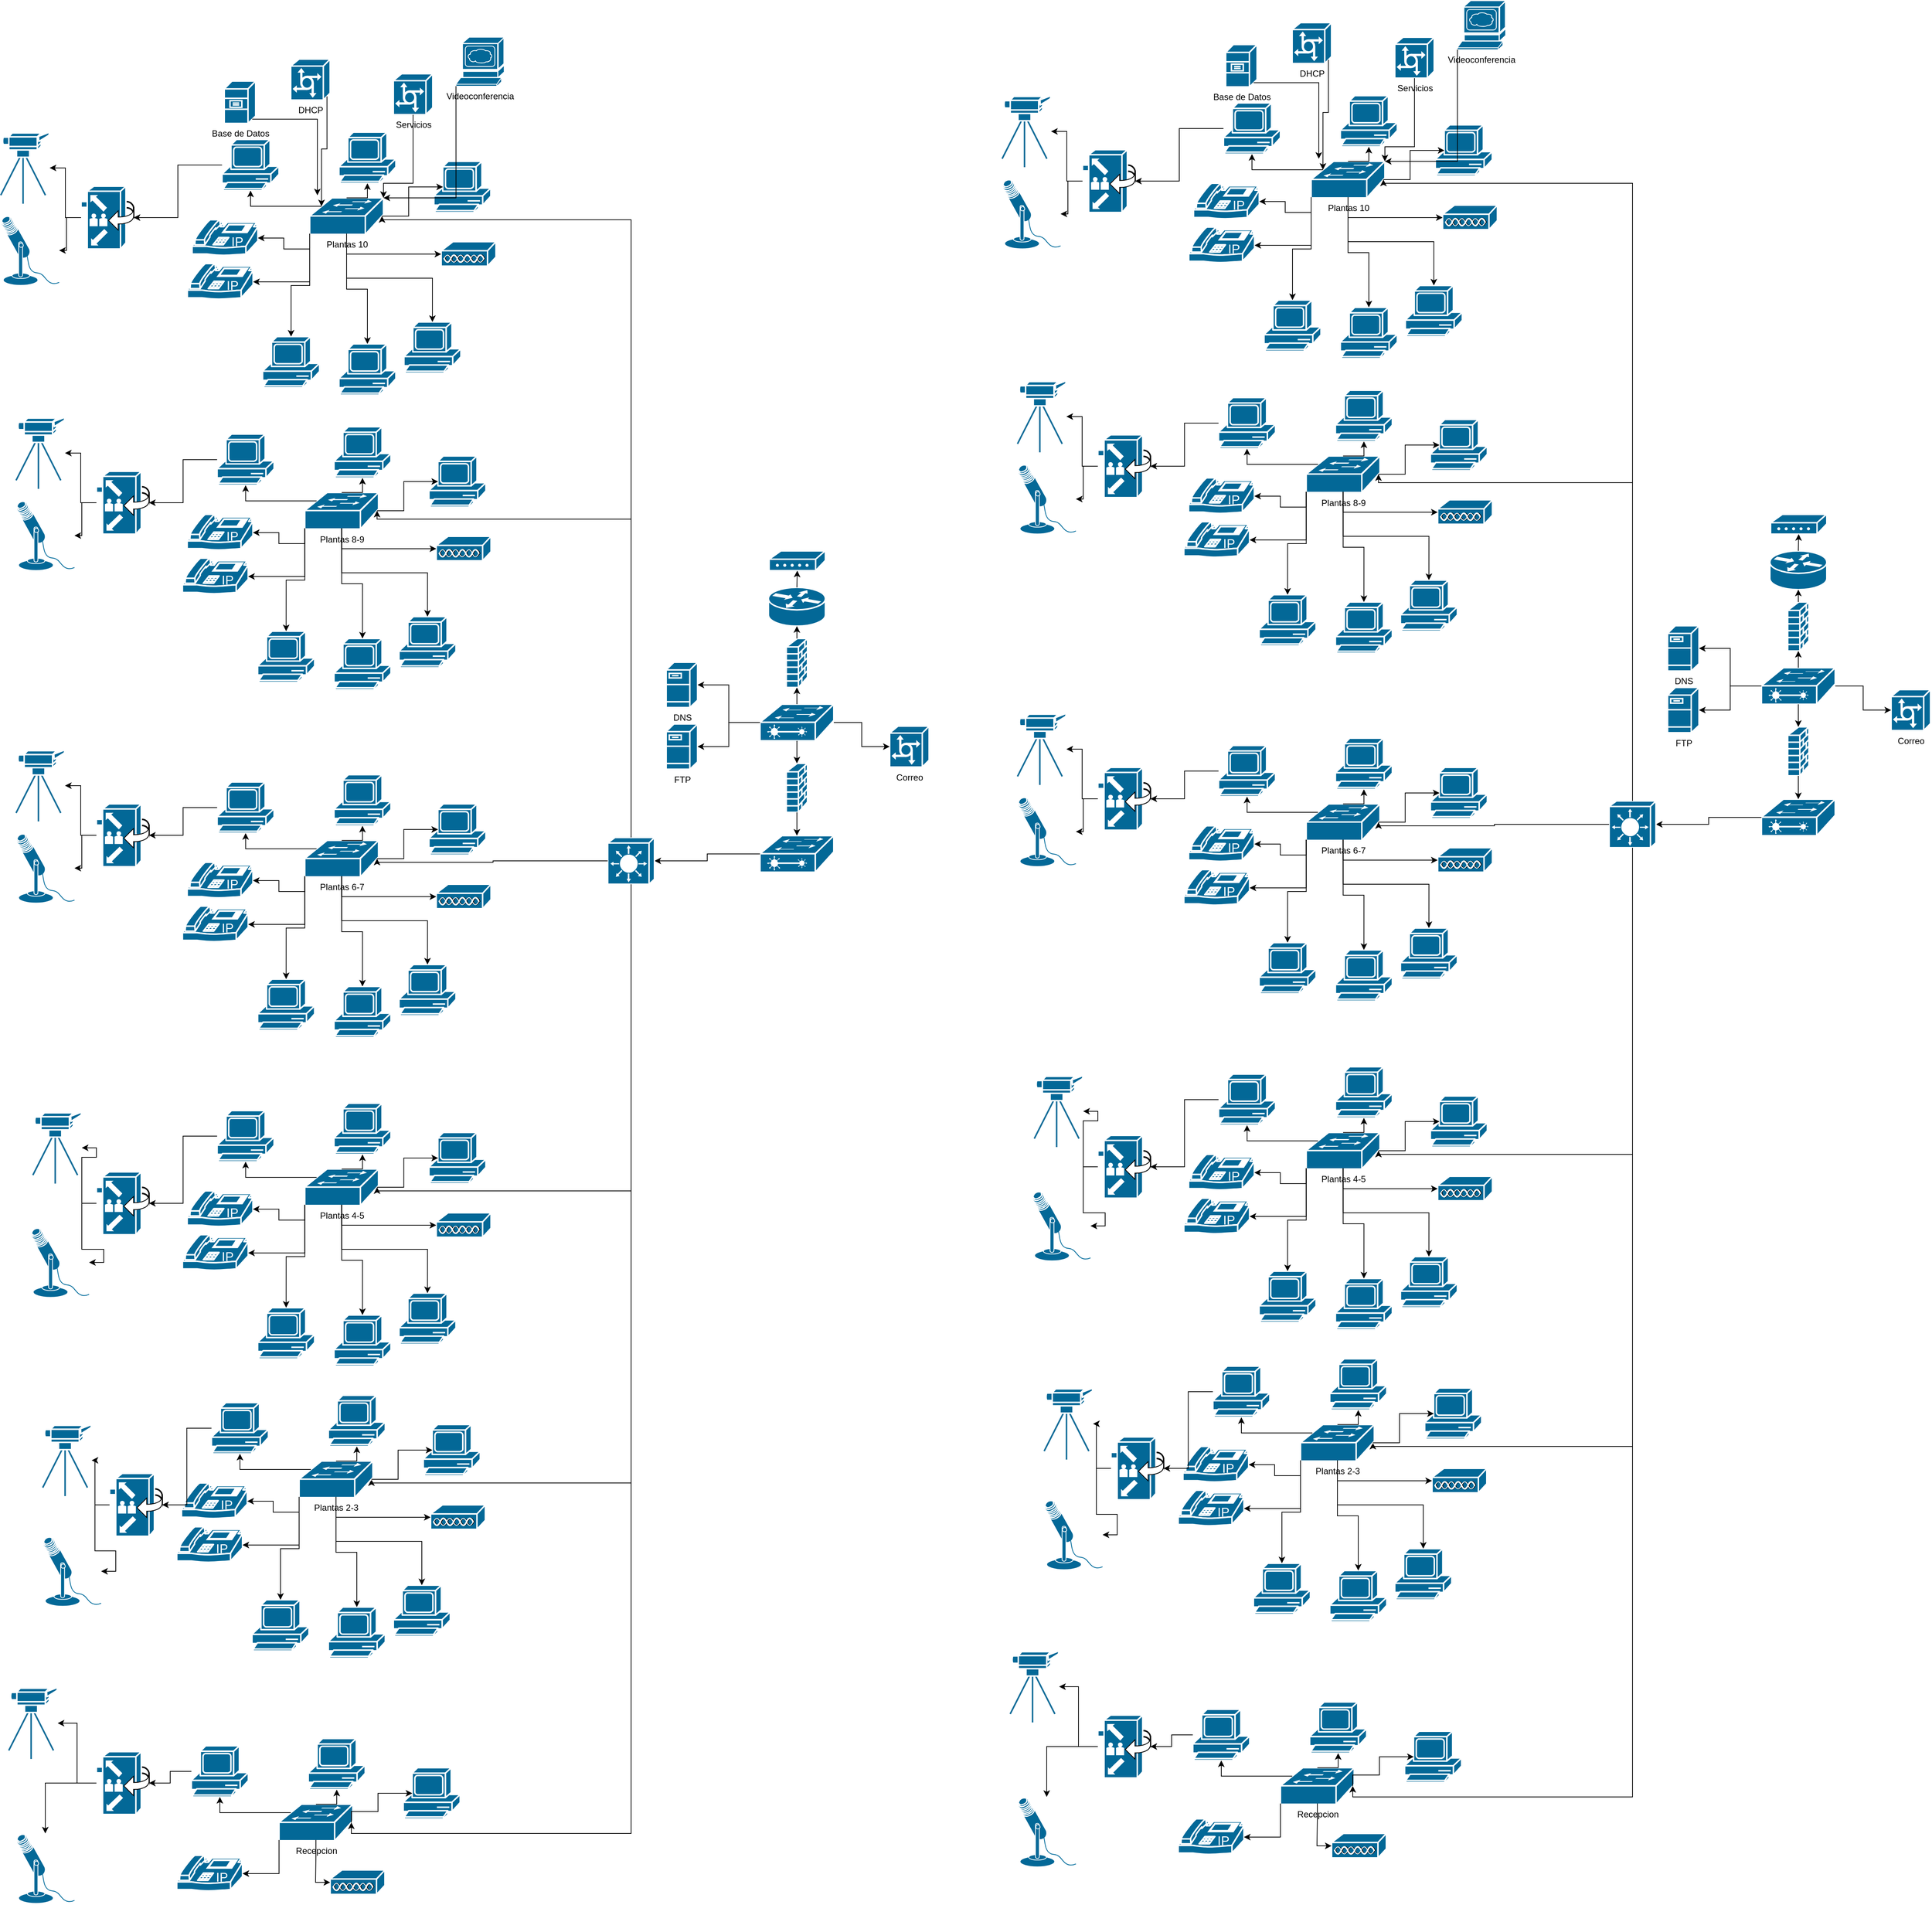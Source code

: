 <mxfile version="26.1.0">
  <diagram id="6a731a19-8d31-9384-78a2-239565b7b9f0" name="Page-1">
    <mxGraphModel dx="5997" dy="3694" grid="1" gridSize="10" guides="1" tooltips="1" connect="1" arrows="1" fold="1" page="1" pageScale="1" pageWidth="827" pageHeight="1169" background="none" math="0" shadow="0">
      <root>
        <mxCell id="0" />
        <mxCell id="1" parent="0" />
        <mxCell id="Vm12SqW0arUlgmqyAax0-2257" value="" style="shape=mxgraph.cisco.routers.router;sketch=0;html=1;pointerEvents=1;dashed=0;fillColor=#036897;strokeColor=#ffffff;strokeWidth=2;verticalLabelPosition=bottom;verticalAlign=top;align=center;outlineConnect=0;" parent="1" vertex="1">
          <mxGeometry x="830" y="313.5" width="78" height="53" as="geometry" />
        </mxCell>
        <mxCell id="Vm12SqW0arUlgmqyAax0-2259" value="" style="shape=mxgraph.cisco.switches.layer_2_remote_switch;sketch=0;html=1;pointerEvents=1;dashed=0;fillColor=#036897;strokeColor=#ffffff;strokeWidth=2;verticalLabelPosition=bottom;verticalAlign=top;align=center;outlineConnect=0;" parent="1" vertex="1">
          <mxGeometry x="818.5" y="473.5" width="101" height="50" as="geometry" />
        </mxCell>
        <mxCell id="Vm12SqW0arUlgmqyAax0-2260" value="" style="shape=mxgraph.cisco.switches.layer_2_remote_switch;sketch=0;html=1;pointerEvents=1;dashed=0;fillColor=#036897;strokeColor=#ffffff;strokeWidth=2;verticalLabelPosition=bottom;verticalAlign=top;align=center;outlineConnect=0;" parent="1" vertex="1">
          <mxGeometry x="818.5" y="653.5" width="101" height="50" as="geometry" />
        </mxCell>
        <mxCell id="Vm12SqW0arUlgmqyAax0-2261" value="" style="shape=mxgraph.cisco.security.firewall;sketch=0;html=1;pointerEvents=1;dashed=0;fillColor=#036897;strokeColor=#ffffff;strokeWidth=2;verticalLabelPosition=bottom;verticalAlign=top;align=center;outlineConnect=0;" parent="1" vertex="1">
          <mxGeometry x="854.5" y="554.5" width="29" height="67" as="geometry" />
        </mxCell>
        <mxCell id="Vm12SqW0arUlgmqyAax0-2262" value="" style="shape=mxgraph.cisco.security.firewall;sketch=0;html=1;pointerEvents=1;dashed=0;fillColor=#036897;strokeColor=#ffffff;strokeWidth=2;verticalLabelPosition=bottom;verticalAlign=top;align=center;outlineConnect=0;" parent="1" vertex="1">
          <mxGeometry x="854.5" y="383.5" width="29" height="67" as="geometry" />
        </mxCell>
        <mxCell id="Vm12SqW0arUlgmqyAax0-2267" style="edgeStyle=orthogonalEdgeStyle;rounded=0;orthogonalLoop=1;jettySize=auto;html=1;exitX=0.5;exitY=0;exitDx=0;exitDy=0;exitPerimeter=0;entryX=0.5;entryY=1;entryDx=0;entryDy=0;entryPerimeter=0;" parent="1" source="Vm12SqW0arUlgmqyAax0-2262" target="Vm12SqW0arUlgmqyAax0-2257" edge="1">
          <mxGeometry relative="1" as="geometry" />
        </mxCell>
        <mxCell id="Vm12SqW0arUlgmqyAax0-2269" style="edgeStyle=orthogonalEdgeStyle;rounded=0;orthogonalLoop=1;jettySize=auto;html=1;exitX=0.5;exitY=0;exitDx=0;exitDy=0;exitPerimeter=0;entryX=0.5;entryY=1;entryDx=0;entryDy=0;entryPerimeter=0;" parent="1" source="Vm12SqW0arUlgmqyAax0-2259" target="Vm12SqW0arUlgmqyAax0-2262" edge="1">
          <mxGeometry relative="1" as="geometry" />
        </mxCell>
        <mxCell id="Vm12SqW0arUlgmqyAax0-2270" style="edgeStyle=orthogonalEdgeStyle;rounded=0;orthogonalLoop=1;jettySize=auto;html=1;exitX=0.5;exitY=1;exitDx=0;exitDy=0;exitPerimeter=0;entryX=0.5;entryY=0;entryDx=0;entryDy=0;entryPerimeter=0;" parent="1" source="Vm12SqW0arUlgmqyAax0-2259" target="Vm12SqW0arUlgmqyAax0-2261" edge="1">
          <mxGeometry relative="1" as="geometry" />
        </mxCell>
        <mxCell id="Vm12SqW0arUlgmqyAax0-2271" style="edgeStyle=orthogonalEdgeStyle;rounded=0;orthogonalLoop=1;jettySize=auto;html=1;exitX=0.5;exitY=1;exitDx=0;exitDy=0;exitPerimeter=0;entryX=0.5;entryY=0;entryDx=0;entryDy=0;entryPerimeter=0;" parent="1" source="Vm12SqW0arUlgmqyAax0-2261" target="Vm12SqW0arUlgmqyAax0-2260" edge="1">
          <mxGeometry relative="1" as="geometry" />
        </mxCell>
        <mxCell id="Vm12SqW0arUlgmqyAax0-2272" style="edgeStyle=orthogonalEdgeStyle;rounded=0;orthogonalLoop=1;jettySize=auto;html=1;exitX=0;exitY=0.5;exitDx=0;exitDy=0;exitPerimeter=0;entryX=1;entryY=0.5;entryDx=0;entryDy=0;entryPerimeter=0;" parent="1" source="Vm12SqW0arUlgmqyAax0-2260" target="Vm12SqW0arUlgmqyAax0-2282" edge="1">
          <mxGeometry relative="1" as="geometry">
            <mxPoint x="724" y="691.5" as="targetPoint" />
          </mxGeometry>
        </mxCell>
        <mxCell id="Vm12SqW0arUlgmqyAax0-2275" value="DNS" style="shape=mxgraph.cisco.servers.fileserver;sketch=0;html=1;pointerEvents=1;dashed=0;fillColor=#036897;strokeColor=#ffffff;strokeWidth=2;verticalLabelPosition=bottom;verticalAlign=top;align=center;outlineConnect=0;" parent="1" vertex="1">
          <mxGeometry x="690" y="416" width="43" height="62" as="geometry" />
        </mxCell>
        <mxCell id="Vm12SqW0arUlgmqyAax0-2276" style="edgeStyle=orthogonalEdgeStyle;rounded=0;orthogonalLoop=1;jettySize=auto;html=1;exitX=0;exitY=0.5;exitDx=0;exitDy=0;exitPerimeter=0;entryX=1;entryY=0.5;entryDx=0;entryDy=0;entryPerimeter=0;" parent="1" source="Vm12SqW0arUlgmqyAax0-2259" target="Vm12SqW0arUlgmqyAax0-2275" edge="1">
          <mxGeometry relative="1" as="geometry" />
        </mxCell>
        <mxCell id="Vm12SqW0arUlgmqyAax0-2278" value="Correo" style="shape=mxgraph.cisco.servers.communications_server;sketch=0;html=1;pointerEvents=1;dashed=0;fillColor=#036897;strokeColor=#ffffff;strokeWidth=2;verticalLabelPosition=bottom;verticalAlign=top;align=center;outlineConnect=0;" parent="1" vertex="1">
          <mxGeometry x="996" y="503.5" width="54" height="56" as="geometry" />
        </mxCell>
        <mxCell id="Vm12SqW0arUlgmqyAax0-2279" style="edgeStyle=orthogonalEdgeStyle;rounded=0;orthogonalLoop=1;jettySize=auto;html=1;exitX=1;exitY=0.5;exitDx=0;exitDy=0;exitPerimeter=0;entryX=0;entryY=0.5;entryDx=0;entryDy=0;entryPerimeter=0;" parent="1" source="Vm12SqW0arUlgmqyAax0-2259" target="Vm12SqW0arUlgmqyAax0-2278" edge="1">
          <mxGeometry relative="1" as="geometry" />
        </mxCell>
        <mxCell id="Vm12SqW0arUlgmqyAax0-2280" value="FTP" style="shape=mxgraph.cisco.servers.fileserver;sketch=0;html=1;pointerEvents=1;dashed=0;fillColor=#036897;strokeColor=#ffffff;strokeWidth=2;verticalLabelPosition=bottom;verticalAlign=top;align=center;outlineConnect=0;" parent="1" vertex="1">
          <mxGeometry x="690" y="500.5" width="43" height="62" as="geometry" />
        </mxCell>
        <mxCell id="Vm12SqW0arUlgmqyAax0-2281" style="edgeStyle=orthogonalEdgeStyle;rounded=0;orthogonalLoop=1;jettySize=auto;html=1;exitX=0;exitY=0.5;exitDx=0;exitDy=0;exitPerimeter=0;entryX=1;entryY=0.5;entryDx=0;entryDy=0;entryPerimeter=0;" parent="1" source="Vm12SqW0arUlgmqyAax0-2259" target="Vm12SqW0arUlgmqyAax0-2280" edge="1">
          <mxGeometry relative="1" as="geometry" />
        </mxCell>
        <mxCell id="Vm12SqW0arUlgmqyAax0-2325" style="edgeStyle=orthogonalEdgeStyle;rounded=0;orthogonalLoop=1;jettySize=auto;html=1;exitX=0.5;exitY=1;exitDx=0;exitDy=0;exitPerimeter=0;entryX=0.98;entryY=0.5;entryDx=0;entryDy=0;entryPerimeter=0;" parent="1" source="Vm12SqW0arUlgmqyAax0-2282" target="Vm12SqW0arUlgmqyAax0-2299" edge="1">
          <mxGeometry relative="1" as="geometry">
            <mxPoint x="320" y="1570" as="targetPoint" />
            <Array as="points">
              <mxPoint x="642" y="1540" />
              <mxPoint x="287" y="1540" />
            </Array>
          </mxGeometry>
        </mxCell>
        <mxCell id="Vm12SqW0arUlgmqyAax0-2282" value="" style="shape=mxgraph.cisco.switches.layer_3_switch;sketch=0;html=1;pointerEvents=1;dashed=0;fillColor=#036897;strokeColor=#ffffff;strokeWidth=2;verticalLabelPosition=bottom;verticalAlign=top;align=center;outlineConnect=0;" parent="1" vertex="1">
          <mxGeometry x="610" y="656" width="64" height="64" as="geometry" />
        </mxCell>
        <mxCell id="Vm12SqW0arUlgmqyAax0-2283" value="Recepcion" style="shape=mxgraph.cisco.switches.workgroup_switch;sketch=0;html=1;pointerEvents=1;dashed=0;fillColor=#036897;strokeColor=#ffffff;strokeWidth=2;verticalLabelPosition=bottom;verticalAlign=top;align=center;outlineConnect=0;" parent="1" vertex="1">
          <mxGeometry x="160" y="1980" width="101" height="50" as="geometry" />
        </mxCell>
        <mxCell id="Vm12SqW0arUlgmqyAax0-2284" value="" style="shape=mxgraph.cisco.computers_and_peripherals.pc;sketch=0;html=1;pointerEvents=1;dashed=0;fillColor=#036897;strokeColor=#ffffff;strokeWidth=2;verticalLabelPosition=bottom;verticalAlign=top;align=center;outlineConnect=0;" parent="1" vertex="1">
          <mxGeometry x="200" y="1890" width="78" height="70" as="geometry" />
        </mxCell>
        <mxCell id="20-ztrLhRzCDT4dSW2rb-39" style="edgeStyle=orthogonalEdgeStyle;rounded=0;orthogonalLoop=1;jettySize=auto;html=1;" parent="1" source="Vm12SqW0arUlgmqyAax0-2285" target="20-ztrLhRzCDT4dSW2rb-2" edge="1">
          <mxGeometry relative="1" as="geometry" />
        </mxCell>
        <mxCell id="Vm12SqW0arUlgmqyAax0-2285" value="" style="shape=mxgraph.cisco.computers_and_peripherals.pc;sketch=0;html=1;pointerEvents=1;dashed=0;fillColor=#036897;strokeColor=#ffffff;strokeWidth=2;verticalLabelPosition=bottom;verticalAlign=top;align=center;outlineConnect=0;" parent="1" vertex="1">
          <mxGeometry x="40" y="1900" width="78" height="70" as="geometry" />
        </mxCell>
        <mxCell id="Vm12SqW0arUlgmqyAax0-2286" value="" style="shape=mxgraph.cisco.computers_and_peripherals.pc;sketch=0;html=1;pointerEvents=1;dashed=0;fillColor=#036897;strokeColor=#ffffff;strokeWidth=2;verticalLabelPosition=bottom;verticalAlign=top;align=center;outlineConnect=0;" parent="1" vertex="1">
          <mxGeometry x="330" y="1930" width="78" height="70" as="geometry" />
        </mxCell>
        <mxCell id="Vm12SqW0arUlgmqyAax0-2288" value="" style="shape=mxgraph.cisco.modems_and_phones.ip_phone;sketch=0;html=1;pointerEvents=1;dashed=0;fillColor=#036897;strokeColor=#ffffff;strokeWidth=2;verticalLabelPosition=bottom;verticalAlign=top;align=center;outlineConnect=0;" parent="1" vertex="1">
          <mxGeometry x="20" y="2050" width="90" height="50" as="geometry" />
        </mxCell>
        <mxCell id="Vm12SqW0arUlgmqyAax0-2289" value="" style="shape=mxgraph.cisco.modems_and_phones.modem;sketch=0;html=1;pointerEvents=1;dashed=0;fillColor=#036897;strokeColor=#ffffff;strokeWidth=2;verticalLabelPosition=bottom;verticalAlign=top;align=center;outlineConnect=0;" parent="1" vertex="1">
          <mxGeometry x="831" y="263.5" width="77" height="27" as="geometry" />
        </mxCell>
        <mxCell id="Vm12SqW0arUlgmqyAax0-2290" style="edgeStyle=orthogonalEdgeStyle;rounded=0;orthogonalLoop=1;jettySize=auto;html=1;exitX=0.5;exitY=0;exitDx=0;exitDy=0;exitPerimeter=0;entryX=0.5;entryY=1;entryDx=0;entryDy=0;entryPerimeter=0;" parent="1" source="Vm12SqW0arUlgmqyAax0-2257" target="Vm12SqW0arUlgmqyAax0-2289" edge="1">
          <mxGeometry relative="1" as="geometry" />
        </mxCell>
        <mxCell id="Vm12SqW0arUlgmqyAax0-2293" value="" style="shape=mxgraph.cisco.misc.access_point;sketch=0;html=1;pointerEvents=1;dashed=0;fillColor=#036897;strokeColor=#ffffff;strokeWidth=2;verticalLabelPosition=bottom;verticalAlign=top;align=center;outlineConnect=0;" parent="1" vertex="1">
          <mxGeometry x="230" y="2070" width="75" height="34" as="geometry" />
        </mxCell>
        <mxCell id="Vm12SqW0arUlgmqyAax0-2294" style="edgeStyle=orthogonalEdgeStyle;rounded=0;orthogonalLoop=1;jettySize=auto;html=1;exitX=0.5;exitY=0.98;exitDx=0;exitDy=0;exitPerimeter=0;entryX=0;entryY=0.5;entryDx=0;entryDy=0;entryPerimeter=0;" parent="1" source="Vm12SqW0arUlgmqyAax0-2283" target="Vm12SqW0arUlgmqyAax0-2293" edge="1">
          <mxGeometry relative="1" as="geometry" />
        </mxCell>
        <mxCell id="Vm12SqW0arUlgmqyAax0-2295" style="edgeStyle=orthogonalEdgeStyle;rounded=0;orthogonalLoop=1;jettySize=auto;html=1;exitX=0;exitY=0.98;exitDx=0;exitDy=0;exitPerimeter=0;entryX=1;entryY=0.5;entryDx=0;entryDy=0;entryPerimeter=0;" parent="1" source="Vm12SqW0arUlgmqyAax0-2283" target="Vm12SqW0arUlgmqyAax0-2288" edge="1">
          <mxGeometry relative="1" as="geometry" />
        </mxCell>
        <mxCell id="Vm12SqW0arUlgmqyAax0-2296" style="edgeStyle=orthogonalEdgeStyle;rounded=0;orthogonalLoop=1;jettySize=auto;html=1;exitX=0.16;exitY=0.23;exitDx=0;exitDy=0;exitPerimeter=0;entryX=0.5;entryY=1;entryDx=0;entryDy=0;entryPerimeter=0;" parent="1" source="Vm12SqW0arUlgmqyAax0-2283" target="Vm12SqW0arUlgmqyAax0-2285" edge="1">
          <mxGeometry relative="1" as="geometry" />
        </mxCell>
        <mxCell id="Vm12SqW0arUlgmqyAax0-2297" style="edgeStyle=orthogonalEdgeStyle;rounded=0;orthogonalLoop=1;jettySize=auto;html=1;exitX=0.5;exitY=0;exitDx=0;exitDy=0;exitPerimeter=0;entryX=0.5;entryY=1;entryDx=0;entryDy=0;entryPerimeter=0;" parent="1" source="Vm12SqW0arUlgmqyAax0-2283" target="Vm12SqW0arUlgmqyAax0-2284" edge="1">
          <mxGeometry relative="1" as="geometry" />
        </mxCell>
        <mxCell id="Vm12SqW0arUlgmqyAax0-2298" style="edgeStyle=orthogonalEdgeStyle;rounded=0;orthogonalLoop=1;jettySize=auto;html=1;exitX=0.98;exitY=0.5;exitDx=0;exitDy=0;exitPerimeter=0;entryX=0.16;entryY=0.5;entryDx=0;entryDy=0;entryPerimeter=0;" parent="1" source="Vm12SqW0arUlgmqyAax0-2283" target="Vm12SqW0arUlgmqyAax0-2286" edge="1">
          <mxGeometry relative="1" as="geometry">
            <Array as="points">
              <mxPoint x="258.5" y="1990" />
              <mxPoint x="295.5" y="1990" />
              <mxPoint x="295.5" y="1965" />
            </Array>
          </mxGeometry>
        </mxCell>
        <mxCell id="Vm12SqW0arUlgmqyAax0-2299" value="Plantas 2-3" style="shape=mxgraph.cisco.switches.workgroup_switch;sketch=0;html=1;pointerEvents=1;dashed=0;fillColor=#036897;strokeColor=#ffffff;strokeWidth=2;verticalLabelPosition=bottom;verticalAlign=top;align=center;outlineConnect=0;" parent="1" vertex="1">
          <mxGeometry x="187.5" y="1510" width="101" height="50" as="geometry" />
        </mxCell>
        <mxCell id="Vm12SqW0arUlgmqyAax0-2300" value="" style="shape=mxgraph.cisco.computers_and_peripherals.pc;sketch=0;html=1;pointerEvents=1;dashed=0;fillColor=#036897;strokeColor=#ffffff;strokeWidth=2;verticalLabelPosition=bottom;verticalAlign=top;align=center;outlineConnect=0;" parent="1" vertex="1">
          <mxGeometry x="227.5" y="1420" width="78" height="70" as="geometry" />
        </mxCell>
        <mxCell id="Vm12SqW0arUlgmqyAax0-2301" value="" style="shape=mxgraph.cisco.computers_and_peripherals.pc;sketch=0;html=1;pointerEvents=1;dashed=0;fillColor=#036897;strokeColor=#ffffff;strokeWidth=2;verticalLabelPosition=bottom;verticalAlign=top;align=center;outlineConnect=0;" parent="1" vertex="1">
          <mxGeometry x="67.5" y="1430" width="78" height="70" as="geometry" />
        </mxCell>
        <mxCell id="Vm12SqW0arUlgmqyAax0-2302" value="" style="shape=mxgraph.cisco.computers_and_peripherals.pc;sketch=0;html=1;pointerEvents=1;dashed=0;fillColor=#036897;strokeColor=#ffffff;strokeWidth=2;verticalLabelPosition=bottom;verticalAlign=top;align=center;outlineConnect=0;" parent="1" vertex="1">
          <mxGeometry x="357.5" y="1460" width="78" height="70" as="geometry" />
        </mxCell>
        <mxCell id="Vm12SqW0arUlgmqyAax0-2303" value="" style="shape=mxgraph.cisco.modems_and_phones.ip_phone;sketch=0;html=1;pointerEvents=1;dashed=0;fillColor=#036897;strokeColor=#ffffff;strokeWidth=2;verticalLabelPosition=bottom;verticalAlign=top;align=center;outlineConnect=0;" parent="1" vertex="1">
          <mxGeometry x="26.5" y="1540" width="90" height="50" as="geometry" />
        </mxCell>
        <mxCell id="Vm12SqW0arUlgmqyAax0-2304" value="" style="shape=mxgraph.cisco.misc.access_point;sketch=0;html=1;pointerEvents=1;dashed=0;fillColor=#036897;strokeColor=#ffffff;strokeWidth=2;verticalLabelPosition=bottom;verticalAlign=top;align=center;outlineConnect=0;" parent="1" vertex="1">
          <mxGeometry x="367.5" y="1570" width="75" height="34" as="geometry" />
        </mxCell>
        <mxCell id="Vm12SqW0arUlgmqyAax0-2305" style="edgeStyle=orthogonalEdgeStyle;rounded=0;orthogonalLoop=1;jettySize=auto;html=1;exitX=0.5;exitY=0.98;exitDx=0;exitDy=0;exitPerimeter=0;entryX=0;entryY=0.5;entryDx=0;entryDy=0;entryPerimeter=0;" parent="1" source="Vm12SqW0arUlgmqyAax0-2299" target="Vm12SqW0arUlgmqyAax0-2304" edge="1">
          <mxGeometry relative="1" as="geometry" />
        </mxCell>
        <mxCell id="Vm12SqW0arUlgmqyAax0-2306" style="edgeStyle=orthogonalEdgeStyle;rounded=0;orthogonalLoop=1;jettySize=auto;html=1;exitX=0;exitY=0.98;exitDx=0;exitDy=0;exitPerimeter=0;entryX=1;entryY=0.5;entryDx=0;entryDy=0;entryPerimeter=0;" parent="1" source="Vm12SqW0arUlgmqyAax0-2299" target="Vm12SqW0arUlgmqyAax0-2303" edge="1">
          <mxGeometry relative="1" as="geometry" />
        </mxCell>
        <mxCell id="Vm12SqW0arUlgmqyAax0-2307" style="edgeStyle=orthogonalEdgeStyle;rounded=0;orthogonalLoop=1;jettySize=auto;html=1;exitX=0.16;exitY=0.23;exitDx=0;exitDy=0;exitPerimeter=0;entryX=0.5;entryY=1;entryDx=0;entryDy=0;entryPerimeter=0;" parent="1" source="Vm12SqW0arUlgmqyAax0-2299" target="Vm12SqW0arUlgmqyAax0-2301" edge="1">
          <mxGeometry relative="1" as="geometry" />
        </mxCell>
        <mxCell id="Vm12SqW0arUlgmqyAax0-2308" style="edgeStyle=orthogonalEdgeStyle;rounded=0;orthogonalLoop=1;jettySize=auto;html=1;exitX=0.5;exitY=0;exitDx=0;exitDy=0;exitPerimeter=0;entryX=0.5;entryY=1;entryDx=0;entryDy=0;entryPerimeter=0;" parent="1" source="Vm12SqW0arUlgmqyAax0-2299" target="Vm12SqW0arUlgmqyAax0-2300" edge="1">
          <mxGeometry relative="1" as="geometry" />
        </mxCell>
        <mxCell id="Vm12SqW0arUlgmqyAax0-2309" style="edgeStyle=orthogonalEdgeStyle;rounded=0;orthogonalLoop=1;jettySize=auto;html=1;exitX=0.98;exitY=0.5;exitDx=0;exitDy=0;exitPerimeter=0;entryX=0.16;entryY=0.5;entryDx=0;entryDy=0;entryPerimeter=0;" parent="1" source="Vm12SqW0arUlgmqyAax0-2299" target="Vm12SqW0arUlgmqyAax0-2302" edge="1">
          <mxGeometry relative="1" as="geometry" />
        </mxCell>
        <mxCell id="Vm12SqW0arUlgmqyAax0-2310" value="" style="shape=mxgraph.cisco.computers_and_peripherals.pc;sketch=0;html=1;pointerEvents=1;dashed=0;fillColor=#036897;strokeColor=#ffffff;strokeWidth=2;verticalLabelPosition=bottom;verticalAlign=top;align=center;outlineConnect=0;" parent="1" vertex="1">
          <mxGeometry x="227.5" y="1710" width="78" height="70" as="geometry" />
        </mxCell>
        <mxCell id="Vm12SqW0arUlgmqyAax0-2311" value="" style="shape=mxgraph.cisco.computers_and_peripherals.pc;sketch=0;html=1;pointerEvents=1;dashed=0;fillColor=#036897;strokeColor=#ffffff;strokeWidth=2;verticalLabelPosition=bottom;verticalAlign=top;align=center;outlineConnect=0;" parent="1" vertex="1">
          <mxGeometry x="123" y="1700" width="78" height="70" as="geometry" />
        </mxCell>
        <mxCell id="Vm12SqW0arUlgmqyAax0-2312" value="" style="shape=mxgraph.cisco.computers_and_peripherals.pc;sketch=0;html=1;pointerEvents=1;dashed=0;fillColor=#036897;strokeColor=#ffffff;strokeWidth=2;verticalLabelPosition=bottom;verticalAlign=top;align=center;outlineConnect=0;" parent="1" vertex="1">
          <mxGeometry x="316.5" y="1680" width="78" height="70" as="geometry" />
        </mxCell>
        <mxCell id="Vm12SqW0arUlgmqyAax0-2316" style="edgeStyle=orthogonalEdgeStyle;rounded=0;orthogonalLoop=1;jettySize=auto;html=1;exitX=0;exitY=0.98;exitDx=0;exitDy=0;exitPerimeter=0;entryX=0.5;entryY=0;entryDx=0;entryDy=0;entryPerimeter=0;" parent="1" source="Vm12SqW0arUlgmqyAax0-2299" target="Vm12SqW0arUlgmqyAax0-2311" edge="1">
          <mxGeometry relative="1" as="geometry" />
        </mxCell>
        <mxCell id="Vm12SqW0arUlgmqyAax0-2317" style="edgeStyle=orthogonalEdgeStyle;rounded=0;orthogonalLoop=1;jettySize=auto;html=1;exitX=0.5;exitY=0.98;exitDx=0;exitDy=0;exitPerimeter=0;entryX=0.5;entryY=0;entryDx=0;entryDy=0;entryPerimeter=0;" parent="1" source="Vm12SqW0arUlgmqyAax0-2299" target="Vm12SqW0arUlgmqyAax0-2310" edge="1">
          <mxGeometry relative="1" as="geometry" />
        </mxCell>
        <mxCell id="Vm12SqW0arUlgmqyAax0-2319" style="edgeStyle=orthogonalEdgeStyle;rounded=0;orthogonalLoop=1;jettySize=auto;html=1;exitX=0.5;exitY=0.98;exitDx=0;exitDy=0;exitPerimeter=0;entryX=0.5;entryY=0;entryDx=0;entryDy=0;entryPerimeter=0;" parent="1" source="Vm12SqW0arUlgmqyAax0-2299" target="Vm12SqW0arUlgmqyAax0-2312" edge="1">
          <mxGeometry relative="1" as="geometry" />
        </mxCell>
        <mxCell id="Vm12SqW0arUlgmqyAax0-2320" value="" style="shape=mxgraph.cisco.modems_and_phones.ip_phone;sketch=0;html=1;pointerEvents=1;dashed=0;fillColor=#036897;strokeColor=#ffffff;strokeWidth=2;verticalLabelPosition=bottom;verticalAlign=top;align=center;outlineConnect=0;" parent="1" vertex="1">
          <mxGeometry x="20" y="1600" width="90" height="50" as="geometry" />
        </mxCell>
        <mxCell id="Vm12SqW0arUlgmqyAax0-2321" style="edgeStyle=orthogonalEdgeStyle;rounded=0;orthogonalLoop=1;jettySize=auto;html=1;exitX=0;exitY=0.98;exitDx=0;exitDy=0;exitPerimeter=0;entryX=1;entryY=0.5;entryDx=0;entryDy=0;entryPerimeter=0;" parent="1" source="Vm12SqW0arUlgmqyAax0-2299" target="Vm12SqW0arUlgmqyAax0-2320" edge="1">
          <mxGeometry relative="1" as="geometry" />
        </mxCell>
        <mxCell id="Vm12SqW0arUlgmqyAax0-2323" style="edgeStyle=orthogonalEdgeStyle;rounded=0;orthogonalLoop=1;jettySize=auto;html=1;exitX=0.5;exitY=1;exitDx=0;exitDy=0;exitPerimeter=0;entryX=0.98;entryY=0.5;entryDx=0;entryDy=0;entryPerimeter=0;" parent="1" source="Vm12SqW0arUlgmqyAax0-2282" target="Vm12SqW0arUlgmqyAax0-2283" edge="1">
          <mxGeometry relative="1" as="geometry">
            <mxPoint x="330" y="1350" as="targetPoint" />
            <Array as="points">
              <mxPoint x="642" y="2020" />
              <mxPoint x="259" y="2020" />
            </Array>
          </mxGeometry>
        </mxCell>
        <mxCell id="Vm12SqW0arUlgmqyAax0-2326" value="Plantas 4-5" style="shape=mxgraph.cisco.switches.workgroup_switch;sketch=0;html=1;pointerEvents=1;dashed=0;fillColor=#036897;strokeColor=#ffffff;strokeWidth=2;verticalLabelPosition=bottom;verticalAlign=top;align=center;outlineConnect=0;" parent="1" vertex="1">
          <mxGeometry x="195.25" y="1110" width="101" height="50" as="geometry" />
        </mxCell>
        <mxCell id="Vm12SqW0arUlgmqyAax0-2327" value="" style="shape=mxgraph.cisco.computers_and_peripherals.pc;sketch=0;html=1;pointerEvents=1;dashed=0;fillColor=#036897;strokeColor=#ffffff;strokeWidth=2;verticalLabelPosition=bottom;verticalAlign=top;align=center;outlineConnect=0;" parent="1" vertex="1">
          <mxGeometry x="235.25" y="1020" width="78" height="70" as="geometry" />
        </mxCell>
        <mxCell id="Vm12SqW0arUlgmqyAax0-2328" value="" style="shape=mxgraph.cisco.computers_and_peripherals.pc;sketch=0;html=1;pointerEvents=1;dashed=0;fillColor=#036897;strokeColor=#ffffff;strokeWidth=2;verticalLabelPosition=bottom;verticalAlign=top;align=center;outlineConnect=0;" parent="1" vertex="1">
          <mxGeometry x="75.25" y="1030" width="78" height="70" as="geometry" />
        </mxCell>
        <mxCell id="Vm12SqW0arUlgmqyAax0-2329" value="" style="shape=mxgraph.cisco.computers_and_peripherals.pc;sketch=0;html=1;pointerEvents=1;dashed=0;fillColor=#036897;strokeColor=#ffffff;strokeWidth=2;verticalLabelPosition=bottom;verticalAlign=top;align=center;outlineConnect=0;" parent="1" vertex="1">
          <mxGeometry x="365.25" y="1060" width="78" height="70" as="geometry" />
        </mxCell>
        <mxCell id="Vm12SqW0arUlgmqyAax0-2330" value="" style="shape=mxgraph.cisco.modems_and_phones.ip_phone;sketch=0;html=1;pointerEvents=1;dashed=0;fillColor=#036897;strokeColor=#ffffff;strokeWidth=2;verticalLabelPosition=bottom;verticalAlign=top;align=center;outlineConnect=0;" parent="1" vertex="1">
          <mxGeometry x="34.25" y="1140" width="90" height="50" as="geometry" />
        </mxCell>
        <mxCell id="Vm12SqW0arUlgmqyAax0-2331" value="" style="shape=mxgraph.cisco.misc.access_point;sketch=0;html=1;pointerEvents=1;dashed=0;fillColor=#036897;strokeColor=#ffffff;strokeWidth=2;verticalLabelPosition=bottom;verticalAlign=top;align=center;outlineConnect=0;" parent="1" vertex="1">
          <mxGeometry x="375.25" y="1170" width="75" height="34" as="geometry" />
        </mxCell>
        <mxCell id="Vm12SqW0arUlgmqyAax0-2332" style="edgeStyle=orthogonalEdgeStyle;rounded=0;orthogonalLoop=1;jettySize=auto;html=1;exitX=0.5;exitY=0.98;exitDx=0;exitDy=0;exitPerimeter=0;entryX=0;entryY=0.5;entryDx=0;entryDy=0;entryPerimeter=0;" parent="1" source="Vm12SqW0arUlgmqyAax0-2326" target="Vm12SqW0arUlgmqyAax0-2331" edge="1">
          <mxGeometry relative="1" as="geometry" />
        </mxCell>
        <mxCell id="Vm12SqW0arUlgmqyAax0-2333" style="edgeStyle=orthogonalEdgeStyle;rounded=0;orthogonalLoop=1;jettySize=auto;html=1;exitX=0;exitY=0.98;exitDx=0;exitDy=0;exitPerimeter=0;entryX=1;entryY=0.5;entryDx=0;entryDy=0;entryPerimeter=0;" parent="1" source="Vm12SqW0arUlgmqyAax0-2326" target="Vm12SqW0arUlgmqyAax0-2330" edge="1">
          <mxGeometry relative="1" as="geometry" />
        </mxCell>
        <mxCell id="Vm12SqW0arUlgmqyAax0-2334" style="edgeStyle=orthogonalEdgeStyle;rounded=0;orthogonalLoop=1;jettySize=auto;html=1;exitX=0.16;exitY=0.23;exitDx=0;exitDy=0;exitPerimeter=0;entryX=0.5;entryY=1;entryDx=0;entryDy=0;entryPerimeter=0;" parent="1" source="Vm12SqW0arUlgmqyAax0-2326" target="Vm12SqW0arUlgmqyAax0-2328" edge="1">
          <mxGeometry relative="1" as="geometry" />
        </mxCell>
        <mxCell id="Vm12SqW0arUlgmqyAax0-2335" style="edgeStyle=orthogonalEdgeStyle;rounded=0;orthogonalLoop=1;jettySize=auto;html=1;exitX=0.5;exitY=0;exitDx=0;exitDy=0;exitPerimeter=0;entryX=0.5;entryY=1;entryDx=0;entryDy=0;entryPerimeter=0;" parent="1" source="Vm12SqW0arUlgmqyAax0-2326" target="Vm12SqW0arUlgmqyAax0-2327" edge="1">
          <mxGeometry relative="1" as="geometry" />
        </mxCell>
        <mxCell id="Vm12SqW0arUlgmqyAax0-2336" style="edgeStyle=orthogonalEdgeStyle;rounded=0;orthogonalLoop=1;jettySize=auto;html=1;exitX=0.98;exitY=0.5;exitDx=0;exitDy=0;exitPerimeter=0;entryX=0.16;entryY=0.5;entryDx=0;entryDy=0;entryPerimeter=0;" parent="1" source="Vm12SqW0arUlgmqyAax0-2326" target="Vm12SqW0arUlgmqyAax0-2329" edge="1">
          <mxGeometry relative="1" as="geometry" />
        </mxCell>
        <mxCell id="Vm12SqW0arUlgmqyAax0-2337" value="" style="shape=mxgraph.cisco.computers_and_peripherals.pc;sketch=0;html=1;pointerEvents=1;dashed=0;fillColor=#036897;strokeColor=#ffffff;strokeWidth=2;verticalLabelPosition=bottom;verticalAlign=top;align=center;outlineConnect=0;" parent="1" vertex="1">
          <mxGeometry x="235.25" y="1310" width="78" height="70" as="geometry" />
        </mxCell>
        <mxCell id="Vm12SqW0arUlgmqyAax0-2338" value="" style="shape=mxgraph.cisco.computers_and_peripherals.pc;sketch=0;html=1;pointerEvents=1;dashed=0;fillColor=#036897;strokeColor=#ffffff;strokeWidth=2;verticalLabelPosition=bottom;verticalAlign=top;align=center;outlineConnect=0;" parent="1" vertex="1">
          <mxGeometry x="130.75" y="1300" width="78" height="70" as="geometry" />
        </mxCell>
        <mxCell id="Vm12SqW0arUlgmqyAax0-2339" value="" style="shape=mxgraph.cisco.computers_and_peripherals.pc;sketch=0;html=1;pointerEvents=1;dashed=0;fillColor=#036897;strokeColor=#ffffff;strokeWidth=2;verticalLabelPosition=bottom;verticalAlign=top;align=center;outlineConnect=0;" parent="1" vertex="1">
          <mxGeometry x="324.25" y="1280" width="78" height="70" as="geometry" />
        </mxCell>
        <mxCell id="Vm12SqW0arUlgmqyAax0-2340" style="edgeStyle=orthogonalEdgeStyle;rounded=0;orthogonalLoop=1;jettySize=auto;html=1;exitX=0;exitY=0.98;exitDx=0;exitDy=0;exitPerimeter=0;entryX=0.5;entryY=0;entryDx=0;entryDy=0;entryPerimeter=0;" parent="1" source="Vm12SqW0arUlgmqyAax0-2326" target="Vm12SqW0arUlgmqyAax0-2338" edge="1">
          <mxGeometry relative="1" as="geometry" />
        </mxCell>
        <mxCell id="Vm12SqW0arUlgmqyAax0-2341" style="edgeStyle=orthogonalEdgeStyle;rounded=0;orthogonalLoop=1;jettySize=auto;html=1;exitX=0.5;exitY=0.98;exitDx=0;exitDy=0;exitPerimeter=0;entryX=0.5;entryY=0;entryDx=0;entryDy=0;entryPerimeter=0;" parent="1" source="Vm12SqW0arUlgmqyAax0-2326" target="Vm12SqW0arUlgmqyAax0-2337" edge="1">
          <mxGeometry relative="1" as="geometry" />
        </mxCell>
        <mxCell id="Vm12SqW0arUlgmqyAax0-2342" style="edgeStyle=orthogonalEdgeStyle;rounded=0;orthogonalLoop=1;jettySize=auto;html=1;exitX=0.5;exitY=0.98;exitDx=0;exitDy=0;exitPerimeter=0;entryX=0.5;entryY=0;entryDx=0;entryDy=0;entryPerimeter=0;" parent="1" source="Vm12SqW0arUlgmqyAax0-2326" target="Vm12SqW0arUlgmqyAax0-2339" edge="1">
          <mxGeometry relative="1" as="geometry" />
        </mxCell>
        <mxCell id="Vm12SqW0arUlgmqyAax0-2343" value="" style="shape=mxgraph.cisco.modems_and_phones.ip_phone;sketch=0;html=1;pointerEvents=1;dashed=0;fillColor=#036897;strokeColor=#ffffff;strokeWidth=2;verticalLabelPosition=bottom;verticalAlign=top;align=center;outlineConnect=0;" parent="1" vertex="1">
          <mxGeometry x="27.75" y="1200" width="90" height="50" as="geometry" />
        </mxCell>
        <mxCell id="Vm12SqW0arUlgmqyAax0-2344" style="edgeStyle=orthogonalEdgeStyle;rounded=0;orthogonalLoop=1;jettySize=auto;html=1;exitX=0;exitY=0.98;exitDx=0;exitDy=0;exitPerimeter=0;entryX=1;entryY=0.5;entryDx=0;entryDy=0;entryPerimeter=0;" parent="1" source="Vm12SqW0arUlgmqyAax0-2326" target="Vm12SqW0arUlgmqyAax0-2343" edge="1">
          <mxGeometry relative="1" as="geometry" />
        </mxCell>
        <mxCell id="Vm12SqW0arUlgmqyAax0-2345" value="Plantas 6-7" style="shape=mxgraph.cisco.switches.workgroup_switch;sketch=0;html=1;pointerEvents=1;dashed=0;fillColor=#036897;strokeColor=#ffffff;strokeWidth=2;verticalLabelPosition=bottom;verticalAlign=top;align=center;outlineConnect=0;" parent="1" vertex="1">
          <mxGeometry x="195.25" y="660" width="101" height="50" as="geometry" />
        </mxCell>
        <mxCell id="Vm12SqW0arUlgmqyAax0-2346" value="" style="shape=mxgraph.cisco.computers_and_peripherals.pc;sketch=0;html=1;pointerEvents=1;dashed=0;fillColor=#036897;strokeColor=#ffffff;strokeWidth=2;verticalLabelPosition=bottom;verticalAlign=top;align=center;outlineConnect=0;" parent="1" vertex="1">
          <mxGeometry x="235.25" y="570" width="78" height="70" as="geometry" />
        </mxCell>
        <mxCell id="20-ztrLhRzCDT4dSW2rb-36" style="edgeStyle=orthogonalEdgeStyle;rounded=0;orthogonalLoop=1;jettySize=auto;html=1;" parent="1" source="Vm12SqW0arUlgmqyAax0-2347" target="20-ztrLhRzCDT4dSW2rb-5" edge="1">
          <mxGeometry relative="1" as="geometry" />
        </mxCell>
        <mxCell id="Vm12SqW0arUlgmqyAax0-2347" value="" style="shape=mxgraph.cisco.computers_and_peripherals.pc;sketch=0;html=1;pointerEvents=1;dashed=0;fillColor=#036897;strokeColor=#ffffff;strokeWidth=2;verticalLabelPosition=bottom;verticalAlign=top;align=center;outlineConnect=0;" parent="1" vertex="1">
          <mxGeometry x="75.25" y="580" width="78" height="70" as="geometry" />
        </mxCell>
        <mxCell id="Vm12SqW0arUlgmqyAax0-2348" value="" style="shape=mxgraph.cisco.computers_and_peripherals.pc;sketch=0;html=1;pointerEvents=1;dashed=0;fillColor=#036897;strokeColor=#ffffff;strokeWidth=2;verticalLabelPosition=bottom;verticalAlign=top;align=center;outlineConnect=0;" parent="1" vertex="1">
          <mxGeometry x="365.25" y="610" width="78" height="70" as="geometry" />
        </mxCell>
        <mxCell id="Vm12SqW0arUlgmqyAax0-2349" value="" style="shape=mxgraph.cisco.modems_and_phones.ip_phone;sketch=0;html=1;pointerEvents=1;dashed=0;fillColor=#036897;strokeColor=#ffffff;strokeWidth=2;verticalLabelPosition=bottom;verticalAlign=top;align=center;outlineConnect=0;" parent="1" vertex="1">
          <mxGeometry x="34.25" y="690" width="90" height="50" as="geometry" />
        </mxCell>
        <mxCell id="Vm12SqW0arUlgmqyAax0-2350" value="" style="shape=mxgraph.cisco.misc.access_point;sketch=0;html=1;pointerEvents=1;dashed=0;fillColor=#036897;strokeColor=#ffffff;strokeWidth=2;verticalLabelPosition=bottom;verticalAlign=top;align=center;outlineConnect=0;" parent="1" vertex="1">
          <mxGeometry x="375.25" y="720" width="75" height="34" as="geometry" />
        </mxCell>
        <mxCell id="Vm12SqW0arUlgmqyAax0-2351" style="edgeStyle=orthogonalEdgeStyle;rounded=0;orthogonalLoop=1;jettySize=auto;html=1;exitX=0.5;exitY=0.98;exitDx=0;exitDy=0;exitPerimeter=0;entryX=0;entryY=0.5;entryDx=0;entryDy=0;entryPerimeter=0;" parent="1" source="Vm12SqW0arUlgmqyAax0-2345" target="Vm12SqW0arUlgmqyAax0-2350" edge="1">
          <mxGeometry relative="1" as="geometry" />
        </mxCell>
        <mxCell id="Vm12SqW0arUlgmqyAax0-2352" style="edgeStyle=orthogonalEdgeStyle;rounded=0;orthogonalLoop=1;jettySize=auto;html=1;exitX=0;exitY=0.98;exitDx=0;exitDy=0;exitPerimeter=0;entryX=1;entryY=0.5;entryDx=0;entryDy=0;entryPerimeter=0;" parent="1" source="Vm12SqW0arUlgmqyAax0-2345" target="Vm12SqW0arUlgmqyAax0-2349" edge="1">
          <mxGeometry relative="1" as="geometry" />
        </mxCell>
        <mxCell id="Vm12SqW0arUlgmqyAax0-2353" style="edgeStyle=orthogonalEdgeStyle;rounded=0;orthogonalLoop=1;jettySize=auto;html=1;exitX=0.16;exitY=0.23;exitDx=0;exitDy=0;exitPerimeter=0;entryX=0.5;entryY=1;entryDx=0;entryDy=0;entryPerimeter=0;" parent="1" source="Vm12SqW0arUlgmqyAax0-2345" target="Vm12SqW0arUlgmqyAax0-2347" edge="1">
          <mxGeometry relative="1" as="geometry" />
        </mxCell>
        <mxCell id="Vm12SqW0arUlgmqyAax0-2354" style="edgeStyle=orthogonalEdgeStyle;rounded=0;orthogonalLoop=1;jettySize=auto;html=1;exitX=0.5;exitY=0;exitDx=0;exitDy=0;exitPerimeter=0;entryX=0.5;entryY=1;entryDx=0;entryDy=0;entryPerimeter=0;" parent="1" source="Vm12SqW0arUlgmqyAax0-2345" target="Vm12SqW0arUlgmqyAax0-2346" edge="1">
          <mxGeometry relative="1" as="geometry" />
        </mxCell>
        <mxCell id="Vm12SqW0arUlgmqyAax0-2355" style="edgeStyle=orthogonalEdgeStyle;rounded=0;orthogonalLoop=1;jettySize=auto;html=1;exitX=0.98;exitY=0.5;exitDx=0;exitDy=0;exitPerimeter=0;entryX=0.16;entryY=0.5;entryDx=0;entryDy=0;entryPerimeter=0;" parent="1" source="Vm12SqW0arUlgmqyAax0-2345" target="Vm12SqW0arUlgmqyAax0-2348" edge="1">
          <mxGeometry relative="1" as="geometry" />
        </mxCell>
        <mxCell id="Vm12SqW0arUlgmqyAax0-2356" value="" style="shape=mxgraph.cisco.computers_and_peripherals.pc;sketch=0;html=1;pointerEvents=1;dashed=0;fillColor=#036897;strokeColor=#ffffff;strokeWidth=2;verticalLabelPosition=bottom;verticalAlign=top;align=center;outlineConnect=0;" parent="1" vertex="1">
          <mxGeometry x="235.25" y="860" width="78" height="70" as="geometry" />
        </mxCell>
        <mxCell id="Vm12SqW0arUlgmqyAax0-2357" value="" style="shape=mxgraph.cisco.computers_and_peripherals.pc;sketch=0;html=1;pointerEvents=1;dashed=0;fillColor=#036897;strokeColor=#ffffff;strokeWidth=2;verticalLabelPosition=bottom;verticalAlign=top;align=center;outlineConnect=0;" parent="1" vertex="1">
          <mxGeometry x="130.75" y="850" width="78" height="70" as="geometry" />
        </mxCell>
        <mxCell id="Vm12SqW0arUlgmqyAax0-2358" value="" style="shape=mxgraph.cisco.computers_and_peripherals.pc;sketch=0;html=1;pointerEvents=1;dashed=0;fillColor=#036897;strokeColor=#ffffff;strokeWidth=2;verticalLabelPosition=bottom;verticalAlign=top;align=center;outlineConnect=0;" parent="1" vertex="1">
          <mxGeometry x="324.25" y="830" width="78" height="70" as="geometry" />
        </mxCell>
        <mxCell id="Vm12SqW0arUlgmqyAax0-2359" style="edgeStyle=orthogonalEdgeStyle;rounded=0;orthogonalLoop=1;jettySize=auto;html=1;exitX=0;exitY=0.98;exitDx=0;exitDy=0;exitPerimeter=0;entryX=0.5;entryY=0;entryDx=0;entryDy=0;entryPerimeter=0;" parent="1" source="Vm12SqW0arUlgmqyAax0-2345" target="Vm12SqW0arUlgmqyAax0-2357" edge="1">
          <mxGeometry relative="1" as="geometry" />
        </mxCell>
        <mxCell id="Vm12SqW0arUlgmqyAax0-2360" style="edgeStyle=orthogonalEdgeStyle;rounded=0;orthogonalLoop=1;jettySize=auto;html=1;exitX=0.5;exitY=0.98;exitDx=0;exitDy=0;exitPerimeter=0;entryX=0.5;entryY=0;entryDx=0;entryDy=0;entryPerimeter=0;" parent="1" source="Vm12SqW0arUlgmqyAax0-2345" target="Vm12SqW0arUlgmqyAax0-2356" edge="1">
          <mxGeometry relative="1" as="geometry" />
        </mxCell>
        <mxCell id="Vm12SqW0arUlgmqyAax0-2361" style="edgeStyle=orthogonalEdgeStyle;rounded=0;orthogonalLoop=1;jettySize=auto;html=1;exitX=0.5;exitY=0.98;exitDx=0;exitDy=0;exitPerimeter=0;entryX=0.5;entryY=0;entryDx=0;entryDy=0;entryPerimeter=0;" parent="1" source="Vm12SqW0arUlgmqyAax0-2345" target="Vm12SqW0arUlgmqyAax0-2358" edge="1">
          <mxGeometry relative="1" as="geometry" />
        </mxCell>
        <mxCell id="Vm12SqW0arUlgmqyAax0-2362" value="" style="shape=mxgraph.cisco.modems_and_phones.ip_phone;sketch=0;html=1;pointerEvents=1;dashed=0;fillColor=#036897;strokeColor=#ffffff;strokeWidth=2;verticalLabelPosition=bottom;verticalAlign=top;align=center;outlineConnect=0;" parent="1" vertex="1">
          <mxGeometry x="27.75" y="750" width="90" height="50" as="geometry" />
        </mxCell>
        <mxCell id="Vm12SqW0arUlgmqyAax0-2363" style="edgeStyle=orthogonalEdgeStyle;rounded=0;orthogonalLoop=1;jettySize=auto;html=1;exitX=0;exitY=0.98;exitDx=0;exitDy=0;exitPerimeter=0;entryX=1;entryY=0.5;entryDx=0;entryDy=0;entryPerimeter=0;" parent="1" source="Vm12SqW0arUlgmqyAax0-2345" target="Vm12SqW0arUlgmqyAax0-2362" edge="1">
          <mxGeometry relative="1" as="geometry" />
        </mxCell>
        <mxCell id="Vm12SqW0arUlgmqyAax0-2364" value="Plantas 8-9" style="shape=mxgraph.cisco.switches.workgroup_switch;sketch=0;html=1;pointerEvents=1;dashed=0;fillColor=#036897;strokeColor=#ffffff;strokeWidth=2;verticalLabelPosition=bottom;verticalAlign=top;align=center;outlineConnect=0;" parent="1" vertex="1">
          <mxGeometry x="195.25" y="183.5" width="101" height="50" as="geometry" />
        </mxCell>
        <mxCell id="Vm12SqW0arUlgmqyAax0-2365" value="" style="shape=mxgraph.cisco.computers_and_peripherals.pc;sketch=0;html=1;pointerEvents=1;dashed=0;fillColor=#036897;strokeColor=#ffffff;strokeWidth=2;verticalLabelPosition=bottom;verticalAlign=top;align=center;outlineConnect=0;" parent="1" vertex="1">
          <mxGeometry x="235.25" y="93.5" width="78" height="70" as="geometry" />
        </mxCell>
        <mxCell id="20-ztrLhRzCDT4dSW2rb-35" style="edgeStyle=orthogonalEdgeStyle;rounded=0;orthogonalLoop=1;jettySize=auto;html=1;" parent="1" source="Vm12SqW0arUlgmqyAax0-2366" target="20-ztrLhRzCDT4dSW2rb-16" edge="1">
          <mxGeometry relative="1" as="geometry" />
        </mxCell>
        <mxCell id="Vm12SqW0arUlgmqyAax0-2366" value="" style="shape=mxgraph.cisco.computers_and_peripherals.pc;sketch=0;html=1;pointerEvents=1;dashed=0;fillColor=#036897;strokeColor=#ffffff;strokeWidth=2;verticalLabelPosition=bottom;verticalAlign=top;align=center;outlineConnect=0;" parent="1" vertex="1">
          <mxGeometry x="75.25" y="103.5" width="78" height="70" as="geometry" />
        </mxCell>
        <mxCell id="Vm12SqW0arUlgmqyAax0-2367" value="" style="shape=mxgraph.cisco.computers_and_peripherals.pc;sketch=0;html=1;pointerEvents=1;dashed=0;fillColor=#036897;strokeColor=#ffffff;strokeWidth=2;verticalLabelPosition=bottom;verticalAlign=top;align=center;outlineConnect=0;" parent="1" vertex="1">
          <mxGeometry x="365.25" y="133.5" width="78" height="70" as="geometry" />
        </mxCell>
        <mxCell id="Vm12SqW0arUlgmqyAax0-2368" value="" style="shape=mxgraph.cisco.modems_and_phones.ip_phone;sketch=0;html=1;pointerEvents=1;dashed=0;fillColor=#036897;strokeColor=#ffffff;strokeWidth=2;verticalLabelPosition=bottom;verticalAlign=top;align=center;outlineConnect=0;" parent="1" vertex="1">
          <mxGeometry x="34.25" y="213.5" width="90" height="50" as="geometry" />
        </mxCell>
        <mxCell id="Vm12SqW0arUlgmqyAax0-2369" value="" style="shape=mxgraph.cisco.misc.access_point;sketch=0;html=1;pointerEvents=1;dashed=0;fillColor=#036897;strokeColor=#ffffff;strokeWidth=2;verticalLabelPosition=bottom;verticalAlign=top;align=center;outlineConnect=0;" parent="1" vertex="1">
          <mxGeometry x="375.25" y="243.5" width="75" height="34" as="geometry" />
        </mxCell>
        <mxCell id="Vm12SqW0arUlgmqyAax0-2370" style="edgeStyle=orthogonalEdgeStyle;rounded=0;orthogonalLoop=1;jettySize=auto;html=1;exitX=0.5;exitY=0.98;exitDx=0;exitDy=0;exitPerimeter=0;entryX=0;entryY=0.5;entryDx=0;entryDy=0;entryPerimeter=0;" parent="1" source="Vm12SqW0arUlgmqyAax0-2364" target="Vm12SqW0arUlgmqyAax0-2369" edge="1">
          <mxGeometry relative="1" as="geometry" />
        </mxCell>
        <mxCell id="Vm12SqW0arUlgmqyAax0-2371" style="edgeStyle=orthogonalEdgeStyle;rounded=0;orthogonalLoop=1;jettySize=auto;html=1;exitX=0;exitY=0.98;exitDx=0;exitDy=0;exitPerimeter=0;entryX=1;entryY=0.5;entryDx=0;entryDy=0;entryPerimeter=0;" parent="1" source="Vm12SqW0arUlgmqyAax0-2364" target="Vm12SqW0arUlgmqyAax0-2368" edge="1">
          <mxGeometry relative="1" as="geometry" />
        </mxCell>
        <mxCell id="Vm12SqW0arUlgmqyAax0-2372" style="edgeStyle=orthogonalEdgeStyle;rounded=0;orthogonalLoop=1;jettySize=auto;html=1;exitX=0.16;exitY=0.23;exitDx=0;exitDy=0;exitPerimeter=0;entryX=0.5;entryY=1;entryDx=0;entryDy=0;entryPerimeter=0;" parent="1" source="Vm12SqW0arUlgmqyAax0-2364" target="Vm12SqW0arUlgmqyAax0-2366" edge="1">
          <mxGeometry relative="1" as="geometry" />
        </mxCell>
        <mxCell id="Vm12SqW0arUlgmqyAax0-2373" style="edgeStyle=orthogonalEdgeStyle;rounded=0;orthogonalLoop=1;jettySize=auto;html=1;exitX=0.5;exitY=0;exitDx=0;exitDy=0;exitPerimeter=0;entryX=0.5;entryY=1;entryDx=0;entryDy=0;entryPerimeter=0;" parent="1" source="Vm12SqW0arUlgmqyAax0-2364" target="Vm12SqW0arUlgmqyAax0-2365" edge="1">
          <mxGeometry relative="1" as="geometry" />
        </mxCell>
        <mxCell id="Vm12SqW0arUlgmqyAax0-2374" style="edgeStyle=orthogonalEdgeStyle;rounded=0;orthogonalLoop=1;jettySize=auto;html=1;exitX=0.98;exitY=0.5;exitDx=0;exitDy=0;exitPerimeter=0;entryX=0.16;entryY=0.5;entryDx=0;entryDy=0;entryPerimeter=0;" parent="1" source="Vm12SqW0arUlgmqyAax0-2364" target="Vm12SqW0arUlgmqyAax0-2367" edge="1">
          <mxGeometry relative="1" as="geometry" />
        </mxCell>
        <mxCell id="Vm12SqW0arUlgmqyAax0-2375" value="" style="shape=mxgraph.cisco.computers_and_peripherals.pc;sketch=0;html=1;pointerEvents=1;dashed=0;fillColor=#036897;strokeColor=#ffffff;strokeWidth=2;verticalLabelPosition=bottom;verticalAlign=top;align=center;outlineConnect=0;" parent="1" vertex="1">
          <mxGeometry x="235.25" y="383.5" width="78" height="70" as="geometry" />
        </mxCell>
        <mxCell id="Vm12SqW0arUlgmqyAax0-2376" value="" style="shape=mxgraph.cisco.computers_and_peripherals.pc;sketch=0;html=1;pointerEvents=1;dashed=0;fillColor=#036897;strokeColor=#ffffff;strokeWidth=2;verticalLabelPosition=bottom;verticalAlign=top;align=center;outlineConnect=0;" parent="1" vertex="1">
          <mxGeometry x="130.75" y="373.5" width="78" height="70" as="geometry" />
        </mxCell>
        <mxCell id="Vm12SqW0arUlgmqyAax0-2377" value="" style="shape=mxgraph.cisco.computers_and_peripherals.pc;sketch=0;html=1;pointerEvents=1;dashed=0;fillColor=#036897;strokeColor=#ffffff;strokeWidth=2;verticalLabelPosition=bottom;verticalAlign=top;align=center;outlineConnect=0;" parent="1" vertex="1">
          <mxGeometry x="324.25" y="353.5" width="78" height="70" as="geometry" />
        </mxCell>
        <mxCell id="Vm12SqW0arUlgmqyAax0-2378" style="edgeStyle=orthogonalEdgeStyle;rounded=0;orthogonalLoop=1;jettySize=auto;html=1;exitX=0;exitY=0.98;exitDx=0;exitDy=0;exitPerimeter=0;entryX=0.5;entryY=0;entryDx=0;entryDy=0;entryPerimeter=0;" parent="1" source="Vm12SqW0arUlgmqyAax0-2364" target="Vm12SqW0arUlgmqyAax0-2376" edge="1">
          <mxGeometry relative="1" as="geometry" />
        </mxCell>
        <mxCell id="Vm12SqW0arUlgmqyAax0-2379" style="edgeStyle=orthogonalEdgeStyle;rounded=0;orthogonalLoop=1;jettySize=auto;html=1;exitX=0.5;exitY=0.98;exitDx=0;exitDy=0;exitPerimeter=0;entryX=0.5;entryY=0;entryDx=0;entryDy=0;entryPerimeter=0;" parent="1" source="Vm12SqW0arUlgmqyAax0-2364" target="Vm12SqW0arUlgmqyAax0-2375" edge="1">
          <mxGeometry relative="1" as="geometry" />
        </mxCell>
        <mxCell id="Vm12SqW0arUlgmqyAax0-2380" style="edgeStyle=orthogonalEdgeStyle;rounded=0;orthogonalLoop=1;jettySize=auto;html=1;exitX=0.5;exitY=0.98;exitDx=0;exitDy=0;exitPerimeter=0;entryX=0.5;entryY=0;entryDx=0;entryDy=0;entryPerimeter=0;" parent="1" source="Vm12SqW0arUlgmqyAax0-2364" target="Vm12SqW0arUlgmqyAax0-2377" edge="1">
          <mxGeometry relative="1" as="geometry" />
        </mxCell>
        <mxCell id="Vm12SqW0arUlgmqyAax0-2381" value="" style="shape=mxgraph.cisco.modems_and_phones.ip_phone;sketch=0;html=1;pointerEvents=1;dashed=0;fillColor=#036897;strokeColor=#ffffff;strokeWidth=2;verticalLabelPosition=bottom;verticalAlign=top;align=center;outlineConnect=0;" parent="1" vertex="1">
          <mxGeometry x="27.75" y="273.5" width="90" height="50" as="geometry" />
        </mxCell>
        <mxCell id="Vm12SqW0arUlgmqyAax0-2382" style="edgeStyle=orthogonalEdgeStyle;rounded=0;orthogonalLoop=1;jettySize=auto;html=1;exitX=0;exitY=0.98;exitDx=0;exitDy=0;exitPerimeter=0;entryX=1;entryY=0.5;entryDx=0;entryDy=0;entryPerimeter=0;" parent="1" source="Vm12SqW0arUlgmqyAax0-2364" target="Vm12SqW0arUlgmqyAax0-2381" edge="1">
          <mxGeometry relative="1" as="geometry" />
        </mxCell>
        <mxCell id="Vm12SqW0arUlgmqyAax0-2383" value="Plantas 10" style="shape=mxgraph.cisco.switches.workgroup_switch;sketch=0;html=1;pointerEvents=1;dashed=0;fillColor=#036897;strokeColor=#ffffff;strokeWidth=2;verticalLabelPosition=bottom;verticalAlign=top;align=center;outlineConnect=0;" parent="1" vertex="1">
          <mxGeometry x="202" y="-220" width="101" height="50" as="geometry" />
        </mxCell>
        <mxCell id="Vm12SqW0arUlgmqyAax0-2384" value="" style="shape=mxgraph.cisco.computers_and_peripherals.pc;sketch=0;html=1;pointerEvents=1;dashed=0;fillColor=#036897;strokeColor=#ffffff;strokeWidth=2;verticalLabelPosition=bottom;verticalAlign=top;align=center;outlineConnect=0;" parent="1" vertex="1">
          <mxGeometry x="242" y="-310" width="78" height="70" as="geometry" />
        </mxCell>
        <mxCell id="20-ztrLhRzCDT4dSW2rb-21" style="edgeStyle=orthogonalEdgeStyle;rounded=0;orthogonalLoop=1;jettySize=auto;html=1;" parent="1" source="Vm12SqW0arUlgmqyAax0-2385" target="20-ztrLhRzCDT4dSW2rb-19" edge="1">
          <mxGeometry relative="1" as="geometry" />
        </mxCell>
        <mxCell id="Vm12SqW0arUlgmqyAax0-2385" value="" style="shape=mxgraph.cisco.computers_and_peripherals.pc;sketch=0;html=1;pointerEvents=1;dashed=0;fillColor=#036897;strokeColor=#ffffff;strokeWidth=2;verticalLabelPosition=bottom;verticalAlign=top;align=center;outlineConnect=0;" parent="1" vertex="1">
          <mxGeometry x="82" y="-300" width="78" height="70" as="geometry" />
        </mxCell>
        <mxCell id="Vm12SqW0arUlgmqyAax0-2386" value="" style="shape=mxgraph.cisco.computers_and_peripherals.pc;sketch=0;html=1;pointerEvents=1;dashed=0;fillColor=#036897;strokeColor=#ffffff;strokeWidth=2;verticalLabelPosition=bottom;verticalAlign=top;align=center;outlineConnect=0;" parent="1" vertex="1">
          <mxGeometry x="372" y="-270" width="78" height="70" as="geometry" />
        </mxCell>
        <mxCell id="Vm12SqW0arUlgmqyAax0-2387" value="" style="shape=mxgraph.cisco.modems_and_phones.ip_phone;sketch=0;html=1;pointerEvents=1;dashed=0;fillColor=#036897;strokeColor=#ffffff;strokeWidth=2;verticalLabelPosition=bottom;verticalAlign=top;align=center;outlineConnect=0;" parent="1" vertex="1">
          <mxGeometry x="41" y="-190" width="90" height="50" as="geometry" />
        </mxCell>
        <mxCell id="Vm12SqW0arUlgmqyAax0-2388" value="" style="shape=mxgraph.cisco.misc.access_point;sketch=0;html=1;pointerEvents=1;dashed=0;fillColor=#036897;strokeColor=#ffffff;strokeWidth=2;verticalLabelPosition=bottom;verticalAlign=top;align=center;outlineConnect=0;" parent="1" vertex="1">
          <mxGeometry x="382" y="-160" width="75" height="34" as="geometry" />
        </mxCell>
        <mxCell id="Vm12SqW0arUlgmqyAax0-2389" style="edgeStyle=orthogonalEdgeStyle;rounded=0;orthogonalLoop=1;jettySize=auto;html=1;exitX=0.5;exitY=0.98;exitDx=0;exitDy=0;exitPerimeter=0;entryX=0;entryY=0.5;entryDx=0;entryDy=0;entryPerimeter=0;" parent="1" source="Vm12SqW0arUlgmqyAax0-2383" target="Vm12SqW0arUlgmqyAax0-2388" edge="1">
          <mxGeometry relative="1" as="geometry" />
        </mxCell>
        <mxCell id="Vm12SqW0arUlgmqyAax0-2390" style="edgeStyle=orthogonalEdgeStyle;rounded=0;orthogonalLoop=1;jettySize=auto;html=1;exitX=0;exitY=0.98;exitDx=0;exitDy=0;exitPerimeter=0;entryX=1;entryY=0.5;entryDx=0;entryDy=0;entryPerimeter=0;" parent="1" source="Vm12SqW0arUlgmqyAax0-2383" target="Vm12SqW0arUlgmqyAax0-2387" edge="1">
          <mxGeometry relative="1" as="geometry" />
        </mxCell>
        <mxCell id="Vm12SqW0arUlgmqyAax0-2391" style="edgeStyle=orthogonalEdgeStyle;rounded=0;orthogonalLoop=1;jettySize=auto;html=1;exitX=0.16;exitY=0.23;exitDx=0;exitDy=0;exitPerimeter=0;entryX=0.5;entryY=1;entryDx=0;entryDy=0;entryPerimeter=0;" parent="1" source="Vm12SqW0arUlgmqyAax0-2383" target="Vm12SqW0arUlgmqyAax0-2385" edge="1">
          <mxGeometry relative="1" as="geometry" />
        </mxCell>
        <mxCell id="Vm12SqW0arUlgmqyAax0-2392" style="edgeStyle=orthogonalEdgeStyle;rounded=0;orthogonalLoop=1;jettySize=auto;html=1;exitX=0.5;exitY=0;exitDx=0;exitDy=0;exitPerimeter=0;entryX=0.5;entryY=1;entryDx=0;entryDy=0;entryPerimeter=0;" parent="1" source="Vm12SqW0arUlgmqyAax0-2383" target="Vm12SqW0arUlgmqyAax0-2384" edge="1">
          <mxGeometry relative="1" as="geometry" />
        </mxCell>
        <mxCell id="Vm12SqW0arUlgmqyAax0-2393" style="edgeStyle=orthogonalEdgeStyle;rounded=0;orthogonalLoop=1;jettySize=auto;html=1;exitX=0.98;exitY=0.5;exitDx=0;exitDy=0;exitPerimeter=0;entryX=0.16;entryY=0.5;entryDx=0;entryDy=0;entryPerimeter=0;" parent="1" source="Vm12SqW0arUlgmqyAax0-2383" target="Vm12SqW0arUlgmqyAax0-2386" edge="1">
          <mxGeometry relative="1" as="geometry" />
        </mxCell>
        <mxCell id="Vm12SqW0arUlgmqyAax0-2394" value="" style="shape=mxgraph.cisco.computers_and_peripherals.pc;sketch=0;html=1;pointerEvents=1;dashed=0;fillColor=#036897;strokeColor=#ffffff;strokeWidth=2;verticalLabelPosition=bottom;verticalAlign=top;align=center;outlineConnect=0;" parent="1" vertex="1">
          <mxGeometry x="242" y="-20" width="78" height="70" as="geometry" />
        </mxCell>
        <mxCell id="Vm12SqW0arUlgmqyAax0-2395" value="" style="shape=mxgraph.cisco.computers_and_peripherals.pc;sketch=0;html=1;pointerEvents=1;dashed=0;fillColor=#036897;strokeColor=#ffffff;strokeWidth=2;verticalLabelPosition=bottom;verticalAlign=top;align=center;outlineConnect=0;" parent="1" vertex="1">
          <mxGeometry x="137.5" y="-30" width="78" height="70" as="geometry" />
        </mxCell>
        <mxCell id="Vm12SqW0arUlgmqyAax0-2396" value="" style="shape=mxgraph.cisco.computers_and_peripherals.pc;sketch=0;html=1;pointerEvents=1;dashed=0;fillColor=#036897;strokeColor=#ffffff;strokeWidth=2;verticalLabelPosition=bottom;verticalAlign=top;align=center;outlineConnect=0;" parent="1" vertex="1">
          <mxGeometry x="331" y="-50" width="78" height="70" as="geometry" />
        </mxCell>
        <mxCell id="Vm12SqW0arUlgmqyAax0-2397" style="edgeStyle=orthogonalEdgeStyle;rounded=0;orthogonalLoop=1;jettySize=auto;html=1;exitX=0;exitY=0.98;exitDx=0;exitDy=0;exitPerimeter=0;entryX=0.5;entryY=0;entryDx=0;entryDy=0;entryPerimeter=0;" parent="1" source="Vm12SqW0arUlgmqyAax0-2383" target="Vm12SqW0arUlgmqyAax0-2395" edge="1">
          <mxGeometry relative="1" as="geometry" />
        </mxCell>
        <mxCell id="Vm12SqW0arUlgmqyAax0-2398" style="edgeStyle=orthogonalEdgeStyle;rounded=0;orthogonalLoop=1;jettySize=auto;html=1;exitX=0.5;exitY=0.98;exitDx=0;exitDy=0;exitPerimeter=0;entryX=0.5;entryY=0;entryDx=0;entryDy=0;entryPerimeter=0;" parent="1" source="Vm12SqW0arUlgmqyAax0-2383" target="Vm12SqW0arUlgmqyAax0-2394" edge="1">
          <mxGeometry relative="1" as="geometry" />
        </mxCell>
        <mxCell id="Vm12SqW0arUlgmqyAax0-2399" style="edgeStyle=orthogonalEdgeStyle;rounded=0;orthogonalLoop=1;jettySize=auto;html=1;exitX=0.5;exitY=0.98;exitDx=0;exitDy=0;exitPerimeter=0;entryX=0.5;entryY=0;entryDx=0;entryDy=0;entryPerimeter=0;" parent="1" source="Vm12SqW0arUlgmqyAax0-2383" target="Vm12SqW0arUlgmqyAax0-2396" edge="1">
          <mxGeometry relative="1" as="geometry" />
        </mxCell>
        <mxCell id="Vm12SqW0arUlgmqyAax0-2400" value="" style="shape=mxgraph.cisco.modems_and_phones.ip_phone;sketch=0;html=1;pointerEvents=1;dashed=0;fillColor=#036897;strokeColor=#ffffff;strokeWidth=2;verticalLabelPosition=bottom;verticalAlign=top;align=center;outlineConnect=0;" parent="1" vertex="1">
          <mxGeometry x="34.5" y="-130" width="90" height="50" as="geometry" />
        </mxCell>
        <mxCell id="Vm12SqW0arUlgmqyAax0-2401" style="edgeStyle=orthogonalEdgeStyle;rounded=0;orthogonalLoop=1;jettySize=auto;html=1;exitX=0;exitY=0.98;exitDx=0;exitDy=0;exitPerimeter=0;entryX=1;entryY=0.5;entryDx=0;entryDy=0;entryPerimeter=0;" parent="1" source="Vm12SqW0arUlgmqyAax0-2383" target="Vm12SqW0arUlgmqyAax0-2400" edge="1">
          <mxGeometry relative="1" as="geometry" />
        </mxCell>
        <mxCell id="Vm12SqW0arUlgmqyAax0-2402" style="edgeStyle=orthogonalEdgeStyle;rounded=0;orthogonalLoop=1;jettySize=auto;html=1;exitX=0.5;exitY=1;exitDx=0;exitDy=0;exitPerimeter=0;entryX=0.98;entryY=0.5;entryDx=0;entryDy=0;entryPerimeter=0;" parent="1" source="Vm12SqW0arUlgmqyAax0-2282" target="Vm12SqW0arUlgmqyAax0-2326" edge="1">
          <mxGeometry relative="1" as="geometry">
            <Array as="points">
              <mxPoint x="642" y="1140" />
              <mxPoint x="294" y="1140" />
            </Array>
          </mxGeometry>
        </mxCell>
        <mxCell id="Vm12SqW0arUlgmqyAax0-2403" style="edgeStyle=orthogonalEdgeStyle;rounded=0;orthogonalLoop=1;jettySize=auto;html=1;exitX=0;exitY=0.5;exitDx=0;exitDy=0;exitPerimeter=0;entryX=0.98;entryY=0.5;entryDx=0;entryDy=0;entryPerimeter=0;" parent="1" source="Vm12SqW0arUlgmqyAax0-2282" target="Vm12SqW0arUlgmqyAax0-2345" edge="1">
          <mxGeometry relative="1" as="geometry">
            <Array as="points">
              <mxPoint x="453" y="688" />
              <mxPoint x="453" y="690" />
              <mxPoint x="294" y="690" />
            </Array>
          </mxGeometry>
        </mxCell>
        <mxCell id="Vm12SqW0arUlgmqyAax0-2404" style="edgeStyle=orthogonalEdgeStyle;rounded=0;orthogonalLoop=1;jettySize=auto;html=1;exitX=0.5;exitY=0;exitDx=0;exitDy=0;exitPerimeter=0;entryX=0.98;entryY=0.5;entryDx=0;entryDy=0;entryPerimeter=0;" parent="1" source="Vm12SqW0arUlgmqyAax0-2282" target="Vm12SqW0arUlgmqyAax0-2364" edge="1">
          <mxGeometry relative="1" as="geometry">
            <Array as="points">
              <mxPoint x="642" y="220" />
              <mxPoint x="294" y="220" />
            </Array>
          </mxGeometry>
        </mxCell>
        <mxCell id="Vm12SqW0arUlgmqyAax0-2405" style="edgeStyle=orthogonalEdgeStyle;rounded=0;orthogonalLoop=1;jettySize=auto;html=1;exitX=0.5;exitY=0;exitDx=0;exitDy=0;exitPerimeter=0;entryX=0.98;entryY=0.5;entryDx=0;entryDy=0;entryPerimeter=0;" parent="1" source="Vm12SqW0arUlgmqyAax0-2282" target="Vm12SqW0arUlgmqyAax0-2383" edge="1">
          <mxGeometry relative="1" as="geometry">
            <Array as="points">
              <mxPoint x="642" y="-190" />
              <mxPoint x="301" y="-190" />
            </Array>
          </mxGeometry>
        </mxCell>
        <mxCell id="20-ztrLhRzCDT4dSW2rb-1" value="" style="shape=mxgraph.cisco.computers_and_peripherals.video_camera;sketch=0;html=1;pointerEvents=1;dashed=0;fillColor=#036897;strokeColor=#ffffff;strokeWidth=2;verticalLabelPosition=bottom;verticalAlign=top;align=center;outlineConnect=0;" parent="1" vertex="1">
          <mxGeometry x="-210" y="1820" width="67" height="98" as="geometry" />
        </mxCell>
        <mxCell id="20-ztrLhRzCDT4dSW2rb-33" style="edgeStyle=orthogonalEdgeStyle;rounded=0;orthogonalLoop=1;jettySize=auto;html=1;" parent="1" source="20-ztrLhRzCDT4dSW2rb-2" target="20-ztrLhRzCDT4dSW2rb-1" edge="1">
          <mxGeometry relative="1" as="geometry" />
        </mxCell>
        <mxCell id="20-ztrLhRzCDT4dSW2rb-34" style="edgeStyle=orthogonalEdgeStyle;rounded=0;orthogonalLoop=1;jettySize=auto;html=1;" parent="1" source="20-ztrLhRzCDT4dSW2rb-2" target="20-ztrLhRzCDT4dSW2rb-3" edge="1">
          <mxGeometry relative="1" as="geometry" />
        </mxCell>
        <mxCell id="20-ztrLhRzCDT4dSW2rb-2" value="" style="shape=mxgraph.cisco.misc.tp_mcu;sketch=0;html=1;pointerEvents=1;dashed=0;fillColor=#036897;strokeColor=#ffffff;strokeWidth=2;verticalLabelPosition=bottom;verticalAlign=top;align=center;outlineConnect=0;" parent="1" vertex="1">
          <mxGeometry x="-90" y="1908" width="72" height="86" as="geometry" />
        </mxCell>
        <mxCell id="20-ztrLhRzCDT4dSW2rb-3" value="" style="shape=mxgraph.cisco.computers_and_peripherals.microphone;sketch=0;html=1;pointerEvents=1;dashed=0;fillColor=#036897;strokeColor=#ffffff;strokeWidth=2;verticalLabelPosition=bottom;verticalAlign=top;align=center;outlineConnect=0;" parent="1" vertex="1">
          <mxGeometry x="-200" y="2020" width="80" height="96" as="geometry" />
        </mxCell>
        <mxCell id="20-ztrLhRzCDT4dSW2rb-4" value="" style="shape=mxgraph.cisco.computers_and_peripherals.video_camera;sketch=0;html=1;pointerEvents=1;dashed=0;fillColor=#036897;strokeColor=#ffffff;strokeWidth=2;verticalLabelPosition=bottom;verticalAlign=top;align=center;outlineConnect=0;" parent="1" vertex="1">
          <mxGeometry x="-200" y="536" width="67" height="98" as="geometry" />
        </mxCell>
        <mxCell id="20-ztrLhRzCDT4dSW2rb-27" style="edgeStyle=orthogonalEdgeStyle;rounded=0;orthogonalLoop=1;jettySize=auto;html=1;" parent="1" source="20-ztrLhRzCDT4dSW2rb-5" target="20-ztrLhRzCDT4dSW2rb-4" edge="1">
          <mxGeometry relative="1" as="geometry" />
        </mxCell>
        <mxCell id="20-ztrLhRzCDT4dSW2rb-28" style="edgeStyle=orthogonalEdgeStyle;rounded=0;orthogonalLoop=1;jettySize=auto;html=1;" parent="1" source="20-ztrLhRzCDT4dSW2rb-5" target="20-ztrLhRzCDT4dSW2rb-6" edge="1">
          <mxGeometry relative="1" as="geometry" />
        </mxCell>
        <mxCell id="20-ztrLhRzCDT4dSW2rb-5" value="" style="shape=mxgraph.cisco.misc.tp_mcu;sketch=0;html=1;pointerEvents=1;dashed=0;fillColor=#036897;strokeColor=#ffffff;strokeWidth=2;verticalLabelPosition=bottom;verticalAlign=top;align=center;outlineConnect=0;" parent="1" vertex="1">
          <mxGeometry x="-90" y="610" width="72" height="86" as="geometry" />
        </mxCell>
        <mxCell id="20-ztrLhRzCDT4dSW2rb-6" value="" style="shape=mxgraph.cisco.computers_and_peripherals.microphone;sketch=0;html=1;pointerEvents=1;dashed=0;fillColor=#036897;strokeColor=#ffffff;strokeWidth=2;verticalLabelPosition=bottom;verticalAlign=top;align=center;outlineConnect=0;" parent="1" vertex="1">
          <mxGeometry x="-200" y="650" width="80" height="96" as="geometry" />
        </mxCell>
        <mxCell id="20-ztrLhRzCDT4dSW2rb-7" value="" style="shape=mxgraph.cisco.computers_and_peripherals.video_camera;sketch=0;html=1;pointerEvents=1;dashed=0;fillColor=#036897;strokeColor=#ffffff;strokeWidth=2;verticalLabelPosition=bottom;verticalAlign=top;align=center;outlineConnect=0;" parent="1" vertex="1">
          <mxGeometry x="-177" y="1032" width="67" height="98" as="geometry" />
        </mxCell>
        <mxCell id="20-ztrLhRzCDT4dSW2rb-29" style="edgeStyle=orthogonalEdgeStyle;rounded=0;orthogonalLoop=1;jettySize=auto;html=1;" parent="1" source="20-ztrLhRzCDT4dSW2rb-8" target="20-ztrLhRzCDT4dSW2rb-7" edge="1">
          <mxGeometry relative="1" as="geometry" />
        </mxCell>
        <mxCell id="20-ztrLhRzCDT4dSW2rb-30" style="edgeStyle=orthogonalEdgeStyle;rounded=0;orthogonalLoop=1;jettySize=auto;html=1;" parent="1" source="20-ztrLhRzCDT4dSW2rb-8" target="20-ztrLhRzCDT4dSW2rb-9" edge="1">
          <mxGeometry relative="1" as="geometry" />
        </mxCell>
        <mxCell id="20-ztrLhRzCDT4dSW2rb-8" value="" style="shape=mxgraph.cisco.misc.tp_mcu;sketch=0;html=1;pointerEvents=1;dashed=0;fillColor=#036897;strokeColor=#ffffff;strokeWidth=2;verticalLabelPosition=bottom;verticalAlign=top;align=center;outlineConnect=0;" parent="1" vertex="1">
          <mxGeometry x="-90" y="1114" width="72" height="86" as="geometry" />
        </mxCell>
        <mxCell id="20-ztrLhRzCDT4dSW2rb-9" value="" style="shape=mxgraph.cisco.computers_and_peripherals.microphone;sketch=0;html=1;pointerEvents=1;dashed=0;fillColor=#036897;strokeColor=#ffffff;strokeWidth=2;verticalLabelPosition=bottom;verticalAlign=top;align=center;outlineConnect=0;" parent="1" vertex="1">
          <mxGeometry x="-180" y="1190" width="80" height="96" as="geometry" />
        </mxCell>
        <mxCell id="20-ztrLhRzCDT4dSW2rb-10" value="" style="shape=mxgraph.cisco.computers_and_peripherals.video_camera;sketch=0;html=1;pointerEvents=1;dashed=0;fillColor=#036897;strokeColor=#ffffff;strokeWidth=2;verticalLabelPosition=bottom;verticalAlign=top;align=center;outlineConnect=0;" parent="1" vertex="1">
          <mxGeometry x="-163.5" y="1460" width="67" height="98" as="geometry" />
        </mxCell>
        <mxCell id="20-ztrLhRzCDT4dSW2rb-31" style="edgeStyle=orthogonalEdgeStyle;rounded=0;orthogonalLoop=1;jettySize=auto;html=1;" parent="1" source="20-ztrLhRzCDT4dSW2rb-11" target="20-ztrLhRzCDT4dSW2rb-10" edge="1">
          <mxGeometry relative="1" as="geometry" />
        </mxCell>
        <mxCell id="20-ztrLhRzCDT4dSW2rb-32" style="edgeStyle=orthogonalEdgeStyle;rounded=0;orthogonalLoop=1;jettySize=auto;html=1;" parent="1" source="20-ztrLhRzCDT4dSW2rb-11" target="20-ztrLhRzCDT4dSW2rb-12" edge="1">
          <mxGeometry relative="1" as="geometry" />
        </mxCell>
        <mxCell id="20-ztrLhRzCDT4dSW2rb-11" value="" style="shape=mxgraph.cisco.misc.tp_mcu;sketch=0;html=1;pointerEvents=1;dashed=0;fillColor=#036897;strokeColor=#ffffff;strokeWidth=2;verticalLabelPosition=bottom;verticalAlign=top;align=center;outlineConnect=0;" parent="1" vertex="1">
          <mxGeometry x="-72" y="1527" width="72" height="86" as="geometry" />
        </mxCell>
        <mxCell id="20-ztrLhRzCDT4dSW2rb-12" value="" style="shape=mxgraph.cisco.computers_and_peripherals.microphone;sketch=0;html=1;pointerEvents=1;dashed=0;fillColor=#036897;strokeColor=#ffffff;strokeWidth=2;verticalLabelPosition=bottom;verticalAlign=top;align=center;outlineConnect=0;" parent="1" vertex="1">
          <mxGeometry x="-163.5" y="1613" width="80" height="96" as="geometry" />
        </mxCell>
        <mxCell id="20-ztrLhRzCDT4dSW2rb-15" value="" style="shape=mxgraph.cisco.computers_and_peripherals.video_camera;sketch=0;html=1;pointerEvents=1;dashed=0;fillColor=#036897;strokeColor=#ffffff;strokeWidth=2;verticalLabelPosition=bottom;verticalAlign=top;align=center;outlineConnect=0;" parent="1" vertex="1">
          <mxGeometry x="-200" y="80.5" width="67" height="98" as="geometry" />
        </mxCell>
        <mxCell id="20-ztrLhRzCDT4dSW2rb-25" style="edgeStyle=orthogonalEdgeStyle;rounded=0;orthogonalLoop=1;jettySize=auto;html=1;" parent="1" source="20-ztrLhRzCDT4dSW2rb-16" target="20-ztrLhRzCDT4dSW2rb-15" edge="1">
          <mxGeometry relative="1" as="geometry" />
        </mxCell>
        <mxCell id="20-ztrLhRzCDT4dSW2rb-26" style="edgeStyle=orthogonalEdgeStyle;rounded=0;orthogonalLoop=1;jettySize=auto;html=1;" parent="1" source="20-ztrLhRzCDT4dSW2rb-16" target="20-ztrLhRzCDT4dSW2rb-17" edge="1">
          <mxGeometry relative="1" as="geometry" />
        </mxCell>
        <mxCell id="20-ztrLhRzCDT4dSW2rb-16" value="" style="shape=mxgraph.cisco.misc.tp_mcu;sketch=0;html=1;pointerEvents=1;dashed=0;fillColor=#036897;strokeColor=#ffffff;strokeWidth=2;verticalLabelPosition=bottom;verticalAlign=top;align=center;outlineConnect=0;" parent="1" vertex="1">
          <mxGeometry x="-90" y="154.5" width="72" height="86" as="geometry" />
        </mxCell>
        <mxCell id="20-ztrLhRzCDT4dSW2rb-17" value="" style="shape=mxgraph.cisco.computers_and_peripherals.microphone;sketch=0;html=1;pointerEvents=1;dashed=0;fillColor=#036897;strokeColor=#ffffff;strokeWidth=2;verticalLabelPosition=bottom;verticalAlign=top;align=center;outlineConnect=0;" parent="1" vertex="1">
          <mxGeometry x="-200" y="194.5" width="80" height="96" as="geometry" />
        </mxCell>
        <mxCell id="20-ztrLhRzCDT4dSW2rb-18" value="" style="shape=mxgraph.cisco.computers_and_peripherals.video_camera;sketch=0;html=1;pointerEvents=1;dashed=0;fillColor=#036897;strokeColor=#ffffff;strokeWidth=2;verticalLabelPosition=bottom;verticalAlign=top;align=center;outlineConnect=0;" parent="1" vertex="1">
          <mxGeometry x="-221" y="-310" width="67" height="98" as="geometry" />
        </mxCell>
        <mxCell id="20-ztrLhRzCDT4dSW2rb-22" style="edgeStyle=orthogonalEdgeStyle;rounded=0;orthogonalLoop=1;jettySize=auto;html=1;" parent="1" source="20-ztrLhRzCDT4dSW2rb-19" target="20-ztrLhRzCDT4dSW2rb-18" edge="1">
          <mxGeometry relative="1" as="geometry" />
        </mxCell>
        <mxCell id="20-ztrLhRzCDT4dSW2rb-24" style="edgeStyle=orthogonalEdgeStyle;rounded=0;orthogonalLoop=1;jettySize=auto;html=1;" parent="1" source="20-ztrLhRzCDT4dSW2rb-19" target="20-ztrLhRzCDT4dSW2rb-20" edge="1">
          <mxGeometry relative="1" as="geometry" />
        </mxCell>
        <mxCell id="20-ztrLhRzCDT4dSW2rb-19" value="" style="shape=mxgraph.cisco.misc.tp_mcu;sketch=0;html=1;pointerEvents=1;dashed=0;fillColor=#036897;strokeColor=#ffffff;strokeWidth=2;verticalLabelPosition=bottom;verticalAlign=top;align=center;outlineConnect=0;" parent="1" vertex="1">
          <mxGeometry x="-111" y="-236" width="72" height="86" as="geometry" />
        </mxCell>
        <mxCell id="20-ztrLhRzCDT4dSW2rb-20" value="" style="shape=mxgraph.cisco.computers_and_peripherals.microphone;sketch=0;html=1;pointerEvents=1;dashed=0;fillColor=#036897;strokeColor=#ffffff;strokeWidth=2;verticalLabelPosition=bottom;verticalAlign=top;align=center;outlineConnect=0;" parent="1" vertex="1">
          <mxGeometry x="-221" y="-196" width="80" height="96" as="geometry" />
        </mxCell>
        <mxCell id="20-ztrLhRzCDT4dSW2rb-37" style="edgeStyle=orthogonalEdgeStyle;rounded=0;orthogonalLoop=1;jettySize=auto;html=1;entryX=1;entryY=0.5;entryDx=0;entryDy=0;entryPerimeter=0;" parent="1" source="Vm12SqW0arUlgmqyAax0-2328" target="20-ztrLhRzCDT4dSW2rb-8" edge="1">
          <mxGeometry relative="1" as="geometry" />
        </mxCell>
        <mxCell id="20-ztrLhRzCDT4dSW2rb-38" style="edgeStyle=orthogonalEdgeStyle;rounded=0;orthogonalLoop=1;jettySize=auto;html=1;entryX=1;entryY=0.5;entryDx=0;entryDy=0;entryPerimeter=0;" parent="1" source="Vm12SqW0arUlgmqyAax0-2301" target="20-ztrLhRzCDT4dSW2rb-11" edge="1">
          <mxGeometry relative="1" as="geometry" />
        </mxCell>
        <mxCell id="Z6tzjLuUKRV8iLqdhgUp-1" value="Base de Datos" style="shape=mxgraph.cisco.servers.file_server;sketch=0;html=1;pointerEvents=1;dashed=0;fillColor=#036897;strokeColor=#ffffff;strokeWidth=2;verticalLabelPosition=bottom;verticalAlign=top;align=center;outlineConnect=0;" vertex="1" parent="1">
          <mxGeometry x="85" y="-380" width="43" height="58" as="geometry" />
        </mxCell>
        <mxCell id="Z6tzjLuUKRV8iLqdhgUp-2" value="DHCP" style="shape=mxgraph.cisco.servers.communications_server;sketch=0;html=1;pointerEvents=1;dashed=0;fillColor=#036897;strokeColor=#ffffff;strokeWidth=2;verticalLabelPosition=bottom;verticalAlign=top;align=center;outlineConnect=0;" vertex="1" parent="1">
          <mxGeometry x="176" y="-410" width="54" height="56" as="geometry" />
        </mxCell>
        <mxCell id="Z6tzjLuUKRV8iLqdhgUp-3" value="Servicios" style="shape=mxgraph.cisco.servers.communications_server;sketch=0;html=1;pointerEvents=1;dashed=0;fillColor=#036897;strokeColor=#ffffff;strokeWidth=2;verticalLabelPosition=bottom;verticalAlign=top;align=center;outlineConnect=0;" vertex="1" parent="1">
          <mxGeometry x="316.5" y="-390" width="54" height="56" as="geometry" />
        </mxCell>
        <mxCell id="Z6tzjLuUKRV8iLqdhgUp-4" value="Videoconferencia" style="shape=mxgraph.cisco.servers.www_server;sketch=0;html=1;pointerEvents=1;dashed=0;fillColor=#036897;strokeColor=#ffffff;strokeWidth=2;verticalLabelPosition=bottom;verticalAlign=top;align=center;outlineConnect=0;" vertex="1" parent="1">
          <mxGeometry x="402.25" y="-440" width="66" height="67" as="geometry" />
        </mxCell>
        <mxCell id="Z6tzjLuUKRV8iLqdhgUp-5" style="edgeStyle=orthogonalEdgeStyle;rounded=0;orthogonalLoop=1;jettySize=auto;html=1;exitX=0.89;exitY=0.9;exitDx=0;exitDy=0;exitPerimeter=0;entryX=0.104;entryY=-0.07;entryDx=0;entryDy=0;entryPerimeter=0;" edge="1" parent="1" source="Z6tzjLuUKRV8iLqdhgUp-1" target="Vm12SqW0arUlgmqyAax0-2383">
          <mxGeometry relative="1" as="geometry" />
        </mxCell>
        <mxCell id="Z6tzjLuUKRV8iLqdhgUp-6" style="edgeStyle=orthogonalEdgeStyle;rounded=0;orthogonalLoop=1;jettySize=auto;html=1;exitX=0.92;exitY=0.91;exitDx=0;exitDy=0;exitPerimeter=0;entryX=0.16;entryY=0.23;entryDx=0;entryDy=0;entryPerimeter=0;" edge="1" parent="1" source="Z6tzjLuUKRV8iLqdhgUp-2" target="Vm12SqW0arUlgmqyAax0-2383">
          <mxGeometry relative="1" as="geometry" />
        </mxCell>
        <mxCell id="Z6tzjLuUKRV8iLqdhgUp-7" style="edgeStyle=orthogonalEdgeStyle;rounded=0;orthogonalLoop=1;jettySize=auto;html=1;exitX=0;exitY=1;exitDx=0;exitDy=0;exitPerimeter=0;entryX=1;entryY=0;entryDx=0;entryDy=0;entryPerimeter=0;" edge="1" parent="1" source="Z6tzjLuUKRV8iLqdhgUp-4" target="Vm12SqW0arUlgmqyAax0-2383">
          <mxGeometry relative="1" as="geometry">
            <Array as="points">
              <mxPoint x="402" y="-220" />
            </Array>
          </mxGeometry>
        </mxCell>
        <mxCell id="Z6tzjLuUKRV8iLqdhgUp-8" style="edgeStyle=orthogonalEdgeStyle;rounded=0;orthogonalLoop=1;jettySize=auto;html=1;exitX=0.5;exitY=1;exitDx=0;exitDy=0;exitPerimeter=0;entryX=1;entryY=0;entryDx=0;entryDy=0;entryPerimeter=0;" edge="1" parent="1" source="Z6tzjLuUKRV8iLqdhgUp-3" target="Vm12SqW0arUlgmqyAax0-2383">
          <mxGeometry relative="1" as="geometry">
            <Array as="points">
              <mxPoint x="344" y="-240" />
              <mxPoint x="303" y="-240" />
            </Array>
          </mxGeometry>
        </mxCell>
        <mxCell id="Z6tzjLuUKRV8iLqdhgUp-9" value="" style="shape=mxgraph.cisco.routers.router;sketch=0;html=1;pointerEvents=1;dashed=0;fillColor=#036897;strokeColor=#ffffff;strokeWidth=2;verticalLabelPosition=bottom;verticalAlign=top;align=center;outlineConnect=0;" vertex="1" parent="1">
          <mxGeometry x="2201" y="263.5" width="78" height="53" as="geometry" />
        </mxCell>
        <mxCell id="Z6tzjLuUKRV8iLqdhgUp-10" value="" style="shape=mxgraph.cisco.switches.layer_2_remote_switch;sketch=0;html=1;pointerEvents=1;dashed=0;fillColor=#036897;strokeColor=#ffffff;strokeWidth=2;verticalLabelPosition=bottom;verticalAlign=top;align=center;outlineConnect=0;" vertex="1" parent="1">
          <mxGeometry x="2189.5" y="423.5" width="101" height="50" as="geometry" />
        </mxCell>
        <mxCell id="Z6tzjLuUKRV8iLqdhgUp-11" value="" style="shape=mxgraph.cisco.switches.layer_2_remote_switch;sketch=0;html=1;pointerEvents=1;dashed=0;fillColor=#036897;strokeColor=#ffffff;strokeWidth=2;verticalLabelPosition=bottom;verticalAlign=top;align=center;outlineConnect=0;" vertex="1" parent="1">
          <mxGeometry x="2189.5" y="603.5" width="101" height="50" as="geometry" />
        </mxCell>
        <mxCell id="Z6tzjLuUKRV8iLqdhgUp-12" value="" style="shape=mxgraph.cisco.security.firewall;sketch=0;html=1;pointerEvents=1;dashed=0;fillColor=#036897;strokeColor=#ffffff;strokeWidth=2;verticalLabelPosition=bottom;verticalAlign=top;align=center;outlineConnect=0;" vertex="1" parent="1">
          <mxGeometry x="2225.5" y="504.5" width="29" height="67" as="geometry" />
        </mxCell>
        <mxCell id="Z6tzjLuUKRV8iLqdhgUp-13" value="" style="shape=mxgraph.cisco.security.firewall;sketch=0;html=1;pointerEvents=1;dashed=0;fillColor=#036897;strokeColor=#ffffff;strokeWidth=2;verticalLabelPosition=bottom;verticalAlign=top;align=center;outlineConnect=0;" vertex="1" parent="1">
          <mxGeometry x="2225.5" y="333.5" width="29" height="67" as="geometry" />
        </mxCell>
        <mxCell id="Z6tzjLuUKRV8iLqdhgUp-14" style="edgeStyle=orthogonalEdgeStyle;rounded=0;orthogonalLoop=1;jettySize=auto;html=1;exitX=0.5;exitY=0;exitDx=0;exitDy=0;exitPerimeter=0;entryX=0.5;entryY=1;entryDx=0;entryDy=0;entryPerimeter=0;" edge="1" source="Z6tzjLuUKRV8iLqdhgUp-13" target="Z6tzjLuUKRV8iLqdhgUp-9" parent="1">
          <mxGeometry relative="1" as="geometry" />
        </mxCell>
        <mxCell id="Z6tzjLuUKRV8iLqdhgUp-15" style="edgeStyle=orthogonalEdgeStyle;rounded=0;orthogonalLoop=1;jettySize=auto;html=1;exitX=0.5;exitY=0;exitDx=0;exitDy=0;exitPerimeter=0;entryX=0.5;entryY=1;entryDx=0;entryDy=0;entryPerimeter=0;" edge="1" source="Z6tzjLuUKRV8iLqdhgUp-10" target="Z6tzjLuUKRV8iLqdhgUp-13" parent="1">
          <mxGeometry relative="1" as="geometry" />
        </mxCell>
        <mxCell id="Z6tzjLuUKRV8iLqdhgUp-16" style="edgeStyle=orthogonalEdgeStyle;rounded=0;orthogonalLoop=1;jettySize=auto;html=1;exitX=0.5;exitY=1;exitDx=0;exitDy=0;exitPerimeter=0;entryX=0.5;entryY=0;entryDx=0;entryDy=0;entryPerimeter=0;" edge="1" source="Z6tzjLuUKRV8iLqdhgUp-10" target="Z6tzjLuUKRV8iLqdhgUp-12" parent="1">
          <mxGeometry relative="1" as="geometry" />
        </mxCell>
        <mxCell id="Z6tzjLuUKRV8iLqdhgUp-17" style="edgeStyle=orthogonalEdgeStyle;rounded=0;orthogonalLoop=1;jettySize=auto;html=1;exitX=0.5;exitY=1;exitDx=0;exitDy=0;exitPerimeter=0;entryX=0.5;entryY=0;entryDx=0;entryDy=0;entryPerimeter=0;" edge="1" source="Z6tzjLuUKRV8iLqdhgUp-12" target="Z6tzjLuUKRV8iLqdhgUp-11" parent="1">
          <mxGeometry relative="1" as="geometry" />
        </mxCell>
        <mxCell id="Z6tzjLuUKRV8iLqdhgUp-18" style="edgeStyle=orthogonalEdgeStyle;rounded=0;orthogonalLoop=1;jettySize=auto;html=1;exitX=0;exitY=0.5;exitDx=0;exitDy=0;exitPerimeter=0;entryX=1;entryY=0.5;entryDx=0;entryDy=0;entryPerimeter=0;" edge="1" source="Z6tzjLuUKRV8iLqdhgUp-11" target="Z6tzjLuUKRV8iLqdhgUp-26" parent="1">
          <mxGeometry relative="1" as="geometry">
            <mxPoint x="2095" y="641.5" as="targetPoint" />
          </mxGeometry>
        </mxCell>
        <mxCell id="Z6tzjLuUKRV8iLqdhgUp-19" value="DNS" style="shape=mxgraph.cisco.servers.fileserver;sketch=0;html=1;pointerEvents=1;dashed=0;fillColor=#036897;strokeColor=#ffffff;strokeWidth=2;verticalLabelPosition=bottom;verticalAlign=top;align=center;outlineConnect=0;" vertex="1" parent="1">
          <mxGeometry x="2061" y="366" width="43" height="62" as="geometry" />
        </mxCell>
        <mxCell id="Z6tzjLuUKRV8iLqdhgUp-20" style="edgeStyle=orthogonalEdgeStyle;rounded=0;orthogonalLoop=1;jettySize=auto;html=1;exitX=0;exitY=0.5;exitDx=0;exitDy=0;exitPerimeter=0;entryX=1;entryY=0.5;entryDx=0;entryDy=0;entryPerimeter=0;" edge="1" source="Z6tzjLuUKRV8iLqdhgUp-10" target="Z6tzjLuUKRV8iLqdhgUp-19" parent="1">
          <mxGeometry relative="1" as="geometry" />
        </mxCell>
        <mxCell id="Z6tzjLuUKRV8iLqdhgUp-21" value="Correo" style="shape=mxgraph.cisco.servers.communications_server;sketch=0;html=1;pointerEvents=1;dashed=0;fillColor=#036897;strokeColor=#ffffff;strokeWidth=2;verticalLabelPosition=bottom;verticalAlign=top;align=center;outlineConnect=0;" vertex="1" parent="1">
          <mxGeometry x="2367" y="453.5" width="54" height="56" as="geometry" />
        </mxCell>
        <mxCell id="Z6tzjLuUKRV8iLqdhgUp-22" style="edgeStyle=orthogonalEdgeStyle;rounded=0;orthogonalLoop=1;jettySize=auto;html=1;exitX=1;exitY=0.5;exitDx=0;exitDy=0;exitPerimeter=0;entryX=0;entryY=0.5;entryDx=0;entryDy=0;entryPerimeter=0;" edge="1" source="Z6tzjLuUKRV8iLqdhgUp-10" target="Z6tzjLuUKRV8iLqdhgUp-21" parent="1">
          <mxGeometry relative="1" as="geometry" />
        </mxCell>
        <mxCell id="Z6tzjLuUKRV8iLqdhgUp-23" value="FTP" style="shape=mxgraph.cisco.servers.fileserver;sketch=0;html=1;pointerEvents=1;dashed=0;fillColor=#036897;strokeColor=#ffffff;strokeWidth=2;verticalLabelPosition=bottom;verticalAlign=top;align=center;outlineConnect=0;" vertex="1" parent="1">
          <mxGeometry x="2061" y="450.5" width="43" height="62" as="geometry" />
        </mxCell>
        <mxCell id="Z6tzjLuUKRV8iLqdhgUp-24" style="edgeStyle=orthogonalEdgeStyle;rounded=0;orthogonalLoop=1;jettySize=auto;html=1;exitX=0;exitY=0.5;exitDx=0;exitDy=0;exitPerimeter=0;entryX=1;entryY=0.5;entryDx=0;entryDy=0;entryPerimeter=0;" edge="1" source="Z6tzjLuUKRV8iLqdhgUp-10" target="Z6tzjLuUKRV8iLqdhgUp-23" parent="1">
          <mxGeometry relative="1" as="geometry" />
        </mxCell>
        <mxCell id="Z6tzjLuUKRV8iLqdhgUp-25" style="edgeStyle=orthogonalEdgeStyle;rounded=0;orthogonalLoop=1;jettySize=auto;html=1;exitX=0.5;exitY=1;exitDx=0;exitDy=0;exitPerimeter=0;entryX=0.98;entryY=0.5;entryDx=0;entryDy=0;entryPerimeter=0;" edge="1" source="Z6tzjLuUKRV8iLqdhgUp-26" target="Z6tzjLuUKRV8iLqdhgUp-41" parent="1">
          <mxGeometry relative="1" as="geometry">
            <mxPoint x="1691" y="1520" as="targetPoint" />
            <Array as="points">
              <mxPoint x="2013" y="1490" />
              <mxPoint x="1658" y="1490" />
            </Array>
          </mxGeometry>
        </mxCell>
        <mxCell id="Z6tzjLuUKRV8iLqdhgUp-26" value="" style="shape=mxgraph.cisco.switches.layer_3_switch;sketch=0;html=1;pointerEvents=1;dashed=0;fillColor=#036897;strokeColor=#ffffff;strokeWidth=2;verticalLabelPosition=bottom;verticalAlign=top;align=center;outlineConnect=0;" vertex="1" parent="1">
          <mxGeometry x="1981" y="606" width="64" height="64" as="geometry" />
        </mxCell>
        <mxCell id="Z6tzjLuUKRV8iLqdhgUp-27" value="Recepcion" style="shape=mxgraph.cisco.switches.workgroup_switch;sketch=0;html=1;pointerEvents=1;dashed=0;fillColor=#036897;strokeColor=#ffffff;strokeWidth=2;verticalLabelPosition=bottom;verticalAlign=top;align=center;outlineConnect=0;" vertex="1" parent="1">
          <mxGeometry x="1531" y="1930" width="101" height="50" as="geometry" />
        </mxCell>
        <mxCell id="Z6tzjLuUKRV8iLqdhgUp-28" value="" style="shape=mxgraph.cisco.computers_and_peripherals.pc;sketch=0;html=1;pointerEvents=1;dashed=0;fillColor=#036897;strokeColor=#ffffff;strokeWidth=2;verticalLabelPosition=bottom;verticalAlign=top;align=center;outlineConnect=0;" vertex="1" parent="1">
          <mxGeometry x="1571" y="1840" width="78" height="70" as="geometry" />
        </mxCell>
        <mxCell id="Z6tzjLuUKRV8iLqdhgUp-29" style="edgeStyle=orthogonalEdgeStyle;rounded=0;orthogonalLoop=1;jettySize=auto;html=1;" edge="1" source="Z6tzjLuUKRV8iLqdhgUp-30" target="Z6tzjLuUKRV8iLqdhgUp-147" parent="1">
          <mxGeometry relative="1" as="geometry" />
        </mxCell>
        <mxCell id="Z6tzjLuUKRV8iLqdhgUp-30" value="" style="shape=mxgraph.cisco.computers_and_peripherals.pc;sketch=0;html=1;pointerEvents=1;dashed=0;fillColor=#036897;strokeColor=#ffffff;strokeWidth=2;verticalLabelPosition=bottom;verticalAlign=top;align=center;outlineConnect=0;" vertex="1" parent="1">
          <mxGeometry x="1411" y="1850" width="78" height="70" as="geometry" />
        </mxCell>
        <mxCell id="Z6tzjLuUKRV8iLqdhgUp-31" value="" style="shape=mxgraph.cisco.computers_and_peripherals.pc;sketch=0;html=1;pointerEvents=1;dashed=0;fillColor=#036897;strokeColor=#ffffff;strokeWidth=2;verticalLabelPosition=bottom;verticalAlign=top;align=center;outlineConnect=0;" vertex="1" parent="1">
          <mxGeometry x="1701" y="1880" width="78" height="70" as="geometry" />
        </mxCell>
        <mxCell id="Z6tzjLuUKRV8iLqdhgUp-32" value="" style="shape=mxgraph.cisco.modems_and_phones.ip_phone;sketch=0;html=1;pointerEvents=1;dashed=0;fillColor=#036897;strokeColor=#ffffff;strokeWidth=2;verticalLabelPosition=bottom;verticalAlign=top;align=center;outlineConnect=0;" vertex="1" parent="1">
          <mxGeometry x="1391" y="2000" width="90" height="50" as="geometry" />
        </mxCell>
        <mxCell id="Z6tzjLuUKRV8iLqdhgUp-33" value="" style="shape=mxgraph.cisco.modems_and_phones.modem;sketch=0;html=1;pointerEvents=1;dashed=0;fillColor=#036897;strokeColor=#ffffff;strokeWidth=2;verticalLabelPosition=bottom;verticalAlign=top;align=center;outlineConnect=0;" vertex="1" parent="1">
          <mxGeometry x="2202" y="213.5" width="77" height="27" as="geometry" />
        </mxCell>
        <mxCell id="Z6tzjLuUKRV8iLqdhgUp-34" style="edgeStyle=orthogonalEdgeStyle;rounded=0;orthogonalLoop=1;jettySize=auto;html=1;exitX=0.5;exitY=0;exitDx=0;exitDy=0;exitPerimeter=0;entryX=0.5;entryY=1;entryDx=0;entryDy=0;entryPerimeter=0;" edge="1" source="Z6tzjLuUKRV8iLqdhgUp-9" target="Z6tzjLuUKRV8iLqdhgUp-33" parent="1">
          <mxGeometry relative="1" as="geometry" />
        </mxCell>
        <mxCell id="Z6tzjLuUKRV8iLqdhgUp-35" value="" style="shape=mxgraph.cisco.misc.access_point;sketch=0;html=1;pointerEvents=1;dashed=0;fillColor=#036897;strokeColor=#ffffff;strokeWidth=2;verticalLabelPosition=bottom;verticalAlign=top;align=center;outlineConnect=0;" vertex="1" parent="1">
          <mxGeometry x="1601" y="2020" width="75" height="34" as="geometry" />
        </mxCell>
        <mxCell id="Z6tzjLuUKRV8iLqdhgUp-36" style="edgeStyle=orthogonalEdgeStyle;rounded=0;orthogonalLoop=1;jettySize=auto;html=1;exitX=0.5;exitY=0.98;exitDx=0;exitDy=0;exitPerimeter=0;entryX=0;entryY=0.5;entryDx=0;entryDy=0;entryPerimeter=0;" edge="1" source="Z6tzjLuUKRV8iLqdhgUp-27" target="Z6tzjLuUKRV8iLqdhgUp-35" parent="1">
          <mxGeometry relative="1" as="geometry" />
        </mxCell>
        <mxCell id="Z6tzjLuUKRV8iLqdhgUp-37" style="edgeStyle=orthogonalEdgeStyle;rounded=0;orthogonalLoop=1;jettySize=auto;html=1;exitX=0;exitY=0.98;exitDx=0;exitDy=0;exitPerimeter=0;entryX=1;entryY=0.5;entryDx=0;entryDy=0;entryPerimeter=0;" edge="1" source="Z6tzjLuUKRV8iLqdhgUp-27" target="Z6tzjLuUKRV8iLqdhgUp-32" parent="1">
          <mxGeometry relative="1" as="geometry" />
        </mxCell>
        <mxCell id="Z6tzjLuUKRV8iLqdhgUp-38" style="edgeStyle=orthogonalEdgeStyle;rounded=0;orthogonalLoop=1;jettySize=auto;html=1;exitX=0.16;exitY=0.23;exitDx=0;exitDy=0;exitPerimeter=0;entryX=0.5;entryY=1;entryDx=0;entryDy=0;entryPerimeter=0;" edge="1" source="Z6tzjLuUKRV8iLqdhgUp-27" target="Z6tzjLuUKRV8iLqdhgUp-30" parent="1">
          <mxGeometry relative="1" as="geometry" />
        </mxCell>
        <mxCell id="Z6tzjLuUKRV8iLqdhgUp-39" style="edgeStyle=orthogonalEdgeStyle;rounded=0;orthogonalLoop=1;jettySize=auto;html=1;exitX=0.5;exitY=0;exitDx=0;exitDy=0;exitPerimeter=0;entryX=0.5;entryY=1;entryDx=0;entryDy=0;entryPerimeter=0;" edge="1" source="Z6tzjLuUKRV8iLqdhgUp-27" target="Z6tzjLuUKRV8iLqdhgUp-28" parent="1">
          <mxGeometry relative="1" as="geometry" />
        </mxCell>
        <mxCell id="Z6tzjLuUKRV8iLqdhgUp-40" style="edgeStyle=orthogonalEdgeStyle;rounded=0;orthogonalLoop=1;jettySize=auto;html=1;exitX=0.98;exitY=0.5;exitDx=0;exitDy=0;exitPerimeter=0;entryX=0.16;entryY=0.5;entryDx=0;entryDy=0;entryPerimeter=0;" edge="1" source="Z6tzjLuUKRV8iLqdhgUp-27" target="Z6tzjLuUKRV8iLqdhgUp-31" parent="1">
          <mxGeometry relative="1" as="geometry">
            <Array as="points">
              <mxPoint x="1629.5" y="1940" />
              <mxPoint x="1666.5" y="1940" />
              <mxPoint x="1666.5" y="1915" />
            </Array>
          </mxGeometry>
        </mxCell>
        <mxCell id="Z6tzjLuUKRV8iLqdhgUp-41" value="Plantas 2-3" style="shape=mxgraph.cisco.switches.workgroup_switch;sketch=0;html=1;pointerEvents=1;dashed=0;fillColor=#036897;strokeColor=#ffffff;strokeWidth=2;verticalLabelPosition=bottom;verticalAlign=top;align=center;outlineConnect=0;" vertex="1" parent="1">
          <mxGeometry x="1558.5" y="1460" width="101" height="50" as="geometry" />
        </mxCell>
        <mxCell id="Z6tzjLuUKRV8iLqdhgUp-42" value="" style="shape=mxgraph.cisco.computers_and_peripherals.pc;sketch=0;html=1;pointerEvents=1;dashed=0;fillColor=#036897;strokeColor=#ffffff;strokeWidth=2;verticalLabelPosition=bottom;verticalAlign=top;align=center;outlineConnect=0;" vertex="1" parent="1">
          <mxGeometry x="1598.5" y="1370" width="78" height="70" as="geometry" />
        </mxCell>
        <mxCell id="Z6tzjLuUKRV8iLqdhgUp-43" value="" style="shape=mxgraph.cisco.computers_and_peripherals.pc;sketch=0;html=1;pointerEvents=1;dashed=0;fillColor=#036897;strokeColor=#ffffff;strokeWidth=2;verticalLabelPosition=bottom;verticalAlign=top;align=center;outlineConnect=0;" vertex="1" parent="1">
          <mxGeometry x="1438.5" y="1380" width="78" height="70" as="geometry" />
        </mxCell>
        <mxCell id="Z6tzjLuUKRV8iLqdhgUp-44" value="" style="shape=mxgraph.cisco.computers_and_peripherals.pc;sketch=0;html=1;pointerEvents=1;dashed=0;fillColor=#036897;strokeColor=#ffffff;strokeWidth=2;verticalLabelPosition=bottom;verticalAlign=top;align=center;outlineConnect=0;" vertex="1" parent="1">
          <mxGeometry x="1728.5" y="1410" width="78" height="70" as="geometry" />
        </mxCell>
        <mxCell id="Z6tzjLuUKRV8iLqdhgUp-45" value="" style="shape=mxgraph.cisco.modems_and_phones.ip_phone;sketch=0;html=1;pointerEvents=1;dashed=0;fillColor=#036897;strokeColor=#ffffff;strokeWidth=2;verticalLabelPosition=bottom;verticalAlign=top;align=center;outlineConnect=0;" vertex="1" parent="1">
          <mxGeometry x="1397.5" y="1490" width="90" height="50" as="geometry" />
        </mxCell>
        <mxCell id="Z6tzjLuUKRV8iLqdhgUp-46" value="" style="shape=mxgraph.cisco.misc.access_point;sketch=0;html=1;pointerEvents=1;dashed=0;fillColor=#036897;strokeColor=#ffffff;strokeWidth=2;verticalLabelPosition=bottom;verticalAlign=top;align=center;outlineConnect=0;" vertex="1" parent="1">
          <mxGeometry x="1738.5" y="1520" width="75" height="34" as="geometry" />
        </mxCell>
        <mxCell id="Z6tzjLuUKRV8iLqdhgUp-47" style="edgeStyle=orthogonalEdgeStyle;rounded=0;orthogonalLoop=1;jettySize=auto;html=1;exitX=0.5;exitY=0.98;exitDx=0;exitDy=0;exitPerimeter=0;entryX=0;entryY=0.5;entryDx=0;entryDy=0;entryPerimeter=0;" edge="1" source="Z6tzjLuUKRV8iLqdhgUp-41" target="Z6tzjLuUKRV8iLqdhgUp-46" parent="1">
          <mxGeometry relative="1" as="geometry" />
        </mxCell>
        <mxCell id="Z6tzjLuUKRV8iLqdhgUp-48" style="edgeStyle=orthogonalEdgeStyle;rounded=0;orthogonalLoop=1;jettySize=auto;html=1;exitX=0;exitY=0.98;exitDx=0;exitDy=0;exitPerimeter=0;entryX=1;entryY=0.5;entryDx=0;entryDy=0;entryPerimeter=0;" edge="1" source="Z6tzjLuUKRV8iLqdhgUp-41" target="Z6tzjLuUKRV8iLqdhgUp-45" parent="1">
          <mxGeometry relative="1" as="geometry" />
        </mxCell>
        <mxCell id="Z6tzjLuUKRV8iLqdhgUp-49" style="edgeStyle=orthogonalEdgeStyle;rounded=0;orthogonalLoop=1;jettySize=auto;html=1;exitX=0.16;exitY=0.23;exitDx=0;exitDy=0;exitPerimeter=0;entryX=0.5;entryY=1;entryDx=0;entryDy=0;entryPerimeter=0;" edge="1" source="Z6tzjLuUKRV8iLqdhgUp-41" target="Z6tzjLuUKRV8iLqdhgUp-43" parent="1">
          <mxGeometry relative="1" as="geometry" />
        </mxCell>
        <mxCell id="Z6tzjLuUKRV8iLqdhgUp-50" style="edgeStyle=orthogonalEdgeStyle;rounded=0;orthogonalLoop=1;jettySize=auto;html=1;exitX=0.5;exitY=0;exitDx=0;exitDy=0;exitPerimeter=0;entryX=0.5;entryY=1;entryDx=0;entryDy=0;entryPerimeter=0;" edge="1" source="Z6tzjLuUKRV8iLqdhgUp-41" target="Z6tzjLuUKRV8iLqdhgUp-42" parent="1">
          <mxGeometry relative="1" as="geometry" />
        </mxCell>
        <mxCell id="Z6tzjLuUKRV8iLqdhgUp-51" style="edgeStyle=orthogonalEdgeStyle;rounded=0;orthogonalLoop=1;jettySize=auto;html=1;exitX=0.98;exitY=0.5;exitDx=0;exitDy=0;exitPerimeter=0;entryX=0.16;entryY=0.5;entryDx=0;entryDy=0;entryPerimeter=0;" edge="1" source="Z6tzjLuUKRV8iLqdhgUp-41" target="Z6tzjLuUKRV8iLqdhgUp-44" parent="1">
          <mxGeometry relative="1" as="geometry" />
        </mxCell>
        <mxCell id="Z6tzjLuUKRV8iLqdhgUp-52" value="" style="shape=mxgraph.cisco.computers_and_peripherals.pc;sketch=0;html=1;pointerEvents=1;dashed=0;fillColor=#036897;strokeColor=#ffffff;strokeWidth=2;verticalLabelPosition=bottom;verticalAlign=top;align=center;outlineConnect=0;" vertex="1" parent="1">
          <mxGeometry x="1598.5" y="1660" width="78" height="70" as="geometry" />
        </mxCell>
        <mxCell id="Z6tzjLuUKRV8iLqdhgUp-53" value="" style="shape=mxgraph.cisco.computers_and_peripherals.pc;sketch=0;html=1;pointerEvents=1;dashed=0;fillColor=#036897;strokeColor=#ffffff;strokeWidth=2;verticalLabelPosition=bottom;verticalAlign=top;align=center;outlineConnect=0;" vertex="1" parent="1">
          <mxGeometry x="1494" y="1650" width="78" height="70" as="geometry" />
        </mxCell>
        <mxCell id="Z6tzjLuUKRV8iLqdhgUp-54" value="" style="shape=mxgraph.cisco.computers_and_peripherals.pc;sketch=0;html=1;pointerEvents=1;dashed=0;fillColor=#036897;strokeColor=#ffffff;strokeWidth=2;verticalLabelPosition=bottom;verticalAlign=top;align=center;outlineConnect=0;" vertex="1" parent="1">
          <mxGeometry x="1687.5" y="1630" width="78" height="70" as="geometry" />
        </mxCell>
        <mxCell id="Z6tzjLuUKRV8iLqdhgUp-55" style="edgeStyle=orthogonalEdgeStyle;rounded=0;orthogonalLoop=1;jettySize=auto;html=1;exitX=0;exitY=0.98;exitDx=0;exitDy=0;exitPerimeter=0;entryX=0.5;entryY=0;entryDx=0;entryDy=0;entryPerimeter=0;" edge="1" source="Z6tzjLuUKRV8iLqdhgUp-41" target="Z6tzjLuUKRV8iLqdhgUp-53" parent="1">
          <mxGeometry relative="1" as="geometry" />
        </mxCell>
        <mxCell id="Z6tzjLuUKRV8iLqdhgUp-56" style="edgeStyle=orthogonalEdgeStyle;rounded=0;orthogonalLoop=1;jettySize=auto;html=1;exitX=0.5;exitY=0.98;exitDx=0;exitDy=0;exitPerimeter=0;entryX=0.5;entryY=0;entryDx=0;entryDy=0;entryPerimeter=0;" edge="1" source="Z6tzjLuUKRV8iLqdhgUp-41" target="Z6tzjLuUKRV8iLqdhgUp-52" parent="1">
          <mxGeometry relative="1" as="geometry" />
        </mxCell>
        <mxCell id="Z6tzjLuUKRV8iLqdhgUp-57" style="edgeStyle=orthogonalEdgeStyle;rounded=0;orthogonalLoop=1;jettySize=auto;html=1;exitX=0.5;exitY=0.98;exitDx=0;exitDy=0;exitPerimeter=0;entryX=0.5;entryY=0;entryDx=0;entryDy=0;entryPerimeter=0;" edge="1" source="Z6tzjLuUKRV8iLqdhgUp-41" target="Z6tzjLuUKRV8iLqdhgUp-54" parent="1">
          <mxGeometry relative="1" as="geometry" />
        </mxCell>
        <mxCell id="Z6tzjLuUKRV8iLqdhgUp-58" value="" style="shape=mxgraph.cisco.modems_and_phones.ip_phone;sketch=0;html=1;pointerEvents=1;dashed=0;fillColor=#036897;strokeColor=#ffffff;strokeWidth=2;verticalLabelPosition=bottom;verticalAlign=top;align=center;outlineConnect=0;" vertex="1" parent="1">
          <mxGeometry x="1391" y="1550" width="90" height="50" as="geometry" />
        </mxCell>
        <mxCell id="Z6tzjLuUKRV8iLqdhgUp-59" style="edgeStyle=orthogonalEdgeStyle;rounded=0;orthogonalLoop=1;jettySize=auto;html=1;exitX=0;exitY=0.98;exitDx=0;exitDy=0;exitPerimeter=0;entryX=1;entryY=0.5;entryDx=0;entryDy=0;entryPerimeter=0;" edge="1" source="Z6tzjLuUKRV8iLqdhgUp-41" target="Z6tzjLuUKRV8iLqdhgUp-58" parent="1">
          <mxGeometry relative="1" as="geometry" />
        </mxCell>
        <mxCell id="Z6tzjLuUKRV8iLqdhgUp-60" style="edgeStyle=orthogonalEdgeStyle;rounded=0;orthogonalLoop=1;jettySize=auto;html=1;exitX=0.5;exitY=1;exitDx=0;exitDy=0;exitPerimeter=0;entryX=0.98;entryY=0.5;entryDx=0;entryDy=0;entryPerimeter=0;" edge="1" source="Z6tzjLuUKRV8iLqdhgUp-26" target="Z6tzjLuUKRV8iLqdhgUp-27" parent="1">
          <mxGeometry relative="1" as="geometry">
            <mxPoint x="1701" y="1300" as="targetPoint" />
            <Array as="points">
              <mxPoint x="2013" y="1970" />
              <mxPoint x="1630" y="1970" />
            </Array>
          </mxGeometry>
        </mxCell>
        <mxCell id="Z6tzjLuUKRV8iLqdhgUp-61" value="Plantas 4-5" style="shape=mxgraph.cisco.switches.workgroup_switch;sketch=0;html=1;pointerEvents=1;dashed=0;fillColor=#036897;strokeColor=#ffffff;strokeWidth=2;verticalLabelPosition=bottom;verticalAlign=top;align=center;outlineConnect=0;" vertex="1" parent="1">
          <mxGeometry x="1566.25" y="1060" width="101" height="50" as="geometry" />
        </mxCell>
        <mxCell id="Z6tzjLuUKRV8iLqdhgUp-62" value="" style="shape=mxgraph.cisco.computers_and_peripherals.pc;sketch=0;html=1;pointerEvents=1;dashed=0;fillColor=#036897;strokeColor=#ffffff;strokeWidth=2;verticalLabelPosition=bottom;verticalAlign=top;align=center;outlineConnect=0;" vertex="1" parent="1">
          <mxGeometry x="1606.25" y="970" width="78" height="70" as="geometry" />
        </mxCell>
        <mxCell id="Z6tzjLuUKRV8iLqdhgUp-63" value="" style="shape=mxgraph.cisco.computers_and_peripherals.pc;sketch=0;html=1;pointerEvents=1;dashed=0;fillColor=#036897;strokeColor=#ffffff;strokeWidth=2;verticalLabelPosition=bottom;verticalAlign=top;align=center;outlineConnect=0;" vertex="1" parent="1">
          <mxGeometry x="1446.25" y="980" width="78" height="70" as="geometry" />
        </mxCell>
        <mxCell id="Z6tzjLuUKRV8iLqdhgUp-64" value="" style="shape=mxgraph.cisco.computers_and_peripherals.pc;sketch=0;html=1;pointerEvents=1;dashed=0;fillColor=#036897;strokeColor=#ffffff;strokeWidth=2;verticalLabelPosition=bottom;verticalAlign=top;align=center;outlineConnect=0;" vertex="1" parent="1">
          <mxGeometry x="1736.25" y="1010" width="78" height="70" as="geometry" />
        </mxCell>
        <mxCell id="Z6tzjLuUKRV8iLqdhgUp-65" value="" style="shape=mxgraph.cisco.modems_and_phones.ip_phone;sketch=0;html=1;pointerEvents=1;dashed=0;fillColor=#036897;strokeColor=#ffffff;strokeWidth=2;verticalLabelPosition=bottom;verticalAlign=top;align=center;outlineConnect=0;" vertex="1" parent="1">
          <mxGeometry x="1405.25" y="1090" width="90" height="50" as="geometry" />
        </mxCell>
        <mxCell id="Z6tzjLuUKRV8iLqdhgUp-66" value="" style="shape=mxgraph.cisco.misc.access_point;sketch=0;html=1;pointerEvents=1;dashed=0;fillColor=#036897;strokeColor=#ffffff;strokeWidth=2;verticalLabelPosition=bottom;verticalAlign=top;align=center;outlineConnect=0;" vertex="1" parent="1">
          <mxGeometry x="1746.25" y="1120" width="75" height="34" as="geometry" />
        </mxCell>
        <mxCell id="Z6tzjLuUKRV8iLqdhgUp-67" style="edgeStyle=orthogonalEdgeStyle;rounded=0;orthogonalLoop=1;jettySize=auto;html=1;exitX=0.5;exitY=0.98;exitDx=0;exitDy=0;exitPerimeter=0;entryX=0;entryY=0.5;entryDx=0;entryDy=0;entryPerimeter=0;" edge="1" source="Z6tzjLuUKRV8iLqdhgUp-61" target="Z6tzjLuUKRV8iLqdhgUp-66" parent="1">
          <mxGeometry relative="1" as="geometry" />
        </mxCell>
        <mxCell id="Z6tzjLuUKRV8iLqdhgUp-68" style="edgeStyle=orthogonalEdgeStyle;rounded=0;orthogonalLoop=1;jettySize=auto;html=1;exitX=0;exitY=0.98;exitDx=0;exitDy=0;exitPerimeter=0;entryX=1;entryY=0.5;entryDx=0;entryDy=0;entryPerimeter=0;" edge="1" source="Z6tzjLuUKRV8iLqdhgUp-61" target="Z6tzjLuUKRV8iLqdhgUp-65" parent="1">
          <mxGeometry relative="1" as="geometry" />
        </mxCell>
        <mxCell id="Z6tzjLuUKRV8iLqdhgUp-69" style="edgeStyle=orthogonalEdgeStyle;rounded=0;orthogonalLoop=1;jettySize=auto;html=1;exitX=0.16;exitY=0.23;exitDx=0;exitDy=0;exitPerimeter=0;entryX=0.5;entryY=1;entryDx=0;entryDy=0;entryPerimeter=0;" edge="1" source="Z6tzjLuUKRV8iLqdhgUp-61" target="Z6tzjLuUKRV8iLqdhgUp-63" parent="1">
          <mxGeometry relative="1" as="geometry" />
        </mxCell>
        <mxCell id="Z6tzjLuUKRV8iLqdhgUp-70" style="edgeStyle=orthogonalEdgeStyle;rounded=0;orthogonalLoop=1;jettySize=auto;html=1;exitX=0.5;exitY=0;exitDx=0;exitDy=0;exitPerimeter=0;entryX=0.5;entryY=1;entryDx=0;entryDy=0;entryPerimeter=0;" edge="1" source="Z6tzjLuUKRV8iLqdhgUp-61" target="Z6tzjLuUKRV8iLqdhgUp-62" parent="1">
          <mxGeometry relative="1" as="geometry" />
        </mxCell>
        <mxCell id="Z6tzjLuUKRV8iLqdhgUp-71" style="edgeStyle=orthogonalEdgeStyle;rounded=0;orthogonalLoop=1;jettySize=auto;html=1;exitX=0.98;exitY=0.5;exitDx=0;exitDy=0;exitPerimeter=0;entryX=0.16;entryY=0.5;entryDx=0;entryDy=0;entryPerimeter=0;" edge="1" source="Z6tzjLuUKRV8iLqdhgUp-61" target="Z6tzjLuUKRV8iLqdhgUp-64" parent="1">
          <mxGeometry relative="1" as="geometry" />
        </mxCell>
        <mxCell id="Z6tzjLuUKRV8iLqdhgUp-72" value="" style="shape=mxgraph.cisco.computers_and_peripherals.pc;sketch=0;html=1;pointerEvents=1;dashed=0;fillColor=#036897;strokeColor=#ffffff;strokeWidth=2;verticalLabelPosition=bottom;verticalAlign=top;align=center;outlineConnect=0;" vertex="1" parent="1">
          <mxGeometry x="1606.25" y="1260" width="78" height="70" as="geometry" />
        </mxCell>
        <mxCell id="Z6tzjLuUKRV8iLqdhgUp-73" value="" style="shape=mxgraph.cisco.computers_and_peripherals.pc;sketch=0;html=1;pointerEvents=1;dashed=0;fillColor=#036897;strokeColor=#ffffff;strokeWidth=2;verticalLabelPosition=bottom;verticalAlign=top;align=center;outlineConnect=0;" vertex="1" parent="1">
          <mxGeometry x="1501.75" y="1250" width="78" height="70" as="geometry" />
        </mxCell>
        <mxCell id="Z6tzjLuUKRV8iLqdhgUp-74" value="" style="shape=mxgraph.cisco.computers_and_peripherals.pc;sketch=0;html=1;pointerEvents=1;dashed=0;fillColor=#036897;strokeColor=#ffffff;strokeWidth=2;verticalLabelPosition=bottom;verticalAlign=top;align=center;outlineConnect=0;" vertex="1" parent="1">
          <mxGeometry x="1695.25" y="1230" width="78" height="70" as="geometry" />
        </mxCell>
        <mxCell id="Z6tzjLuUKRV8iLqdhgUp-75" style="edgeStyle=orthogonalEdgeStyle;rounded=0;orthogonalLoop=1;jettySize=auto;html=1;exitX=0;exitY=0.98;exitDx=0;exitDy=0;exitPerimeter=0;entryX=0.5;entryY=0;entryDx=0;entryDy=0;entryPerimeter=0;" edge="1" source="Z6tzjLuUKRV8iLqdhgUp-61" target="Z6tzjLuUKRV8iLqdhgUp-73" parent="1">
          <mxGeometry relative="1" as="geometry" />
        </mxCell>
        <mxCell id="Z6tzjLuUKRV8iLqdhgUp-76" style="edgeStyle=orthogonalEdgeStyle;rounded=0;orthogonalLoop=1;jettySize=auto;html=1;exitX=0.5;exitY=0.98;exitDx=0;exitDy=0;exitPerimeter=0;entryX=0.5;entryY=0;entryDx=0;entryDy=0;entryPerimeter=0;" edge="1" source="Z6tzjLuUKRV8iLqdhgUp-61" target="Z6tzjLuUKRV8iLqdhgUp-72" parent="1">
          <mxGeometry relative="1" as="geometry" />
        </mxCell>
        <mxCell id="Z6tzjLuUKRV8iLqdhgUp-77" style="edgeStyle=orthogonalEdgeStyle;rounded=0;orthogonalLoop=1;jettySize=auto;html=1;exitX=0.5;exitY=0.98;exitDx=0;exitDy=0;exitPerimeter=0;entryX=0.5;entryY=0;entryDx=0;entryDy=0;entryPerimeter=0;" edge="1" source="Z6tzjLuUKRV8iLqdhgUp-61" target="Z6tzjLuUKRV8iLqdhgUp-74" parent="1">
          <mxGeometry relative="1" as="geometry" />
        </mxCell>
        <mxCell id="Z6tzjLuUKRV8iLqdhgUp-78" value="" style="shape=mxgraph.cisco.modems_and_phones.ip_phone;sketch=0;html=1;pointerEvents=1;dashed=0;fillColor=#036897;strokeColor=#ffffff;strokeWidth=2;verticalLabelPosition=bottom;verticalAlign=top;align=center;outlineConnect=0;" vertex="1" parent="1">
          <mxGeometry x="1398.75" y="1150" width="90" height="50" as="geometry" />
        </mxCell>
        <mxCell id="Z6tzjLuUKRV8iLqdhgUp-79" style="edgeStyle=orthogonalEdgeStyle;rounded=0;orthogonalLoop=1;jettySize=auto;html=1;exitX=0;exitY=0.98;exitDx=0;exitDy=0;exitPerimeter=0;entryX=1;entryY=0.5;entryDx=0;entryDy=0;entryPerimeter=0;" edge="1" source="Z6tzjLuUKRV8iLqdhgUp-61" target="Z6tzjLuUKRV8iLqdhgUp-78" parent="1">
          <mxGeometry relative="1" as="geometry" />
        </mxCell>
        <mxCell id="Z6tzjLuUKRV8iLqdhgUp-80" value="Plantas 6-7" style="shape=mxgraph.cisco.switches.workgroup_switch;sketch=0;html=1;pointerEvents=1;dashed=0;fillColor=#036897;strokeColor=#ffffff;strokeWidth=2;verticalLabelPosition=bottom;verticalAlign=top;align=center;outlineConnect=0;" vertex="1" parent="1">
          <mxGeometry x="1566.25" y="610" width="101" height="50" as="geometry" />
        </mxCell>
        <mxCell id="Z6tzjLuUKRV8iLqdhgUp-81" value="" style="shape=mxgraph.cisco.computers_and_peripherals.pc;sketch=0;html=1;pointerEvents=1;dashed=0;fillColor=#036897;strokeColor=#ffffff;strokeWidth=2;verticalLabelPosition=bottom;verticalAlign=top;align=center;outlineConnect=0;" vertex="1" parent="1">
          <mxGeometry x="1606.25" y="520" width="78" height="70" as="geometry" />
        </mxCell>
        <mxCell id="Z6tzjLuUKRV8iLqdhgUp-82" style="edgeStyle=orthogonalEdgeStyle;rounded=0;orthogonalLoop=1;jettySize=auto;html=1;" edge="1" source="Z6tzjLuUKRV8iLqdhgUp-83" target="Z6tzjLuUKRV8iLqdhgUp-152" parent="1">
          <mxGeometry relative="1" as="geometry" />
        </mxCell>
        <mxCell id="Z6tzjLuUKRV8iLqdhgUp-83" value="" style="shape=mxgraph.cisco.computers_and_peripherals.pc;sketch=0;html=1;pointerEvents=1;dashed=0;fillColor=#036897;strokeColor=#ffffff;strokeWidth=2;verticalLabelPosition=bottom;verticalAlign=top;align=center;outlineConnect=0;" vertex="1" parent="1">
          <mxGeometry x="1446.25" y="530" width="78" height="70" as="geometry" />
        </mxCell>
        <mxCell id="Z6tzjLuUKRV8iLqdhgUp-84" value="" style="shape=mxgraph.cisco.computers_and_peripherals.pc;sketch=0;html=1;pointerEvents=1;dashed=0;fillColor=#036897;strokeColor=#ffffff;strokeWidth=2;verticalLabelPosition=bottom;verticalAlign=top;align=center;outlineConnect=0;" vertex="1" parent="1">
          <mxGeometry x="1736.25" y="560" width="78" height="70" as="geometry" />
        </mxCell>
        <mxCell id="Z6tzjLuUKRV8iLqdhgUp-85" value="" style="shape=mxgraph.cisco.modems_and_phones.ip_phone;sketch=0;html=1;pointerEvents=1;dashed=0;fillColor=#036897;strokeColor=#ffffff;strokeWidth=2;verticalLabelPosition=bottom;verticalAlign=top;align=center;outlineConnect=0;" vertex="1" parent="1">
          <mxGeometry x="1405.25" y="640" width="90" height="50" as="geometry" />
        </mxCell>
        <mxCell id="Z6tzjLuUKRV8iLqdhgUp-86" value="" style="shape=mxgraph.cisco.misc.access_point;sketch=0;html=1;pointerEvents=1;dashed=0;fillColor=#036897;strokeColor=#ffffff;strokeWidth=2;verticalLabelPosition=bottom;verticalAlign=top;align=center;outlineConnect=0;" vertex="1" parent="1">
          <mxGeometry x="1746.25" y="670" width="75" height="34" as="geometry" />
        </mxCell>
        <mxCell id="Z6tzjLuUKRV8iLqdhgUp-87" style="edgeStyle=orthogonalEdgeStyle;rounded=0;orthogonalLoop=1;jettySize=auto;html=1;exitX=0.5;exitY=0.98;exitDx=0;exitDy=0;exitPerimeter=0;entryX=0;entryY=0.5;entryDx=0;entryDy=0;entryPerimeter=0;" edge="1" source="Z6tzjLuUKRV8iLqdhgUp-80" target="Z6tzjLuUKRV8iLqdhgUp-86" parent="1">
          <mxGeometry relative="1" as="geometry" />
        </mxCell>
        <mxCell id="Z6tzjLuUKRV8iLqdhgUp-88" style="edgeStyle=orthogonalEdgeStyle;rounded=0;orthogonalLoop=1;jettySize=auto;html=1;exitX=0;exitY=0.98;exitDx=0;exitDy=0;exitPerimeter=0;entryX=1;entryY=0.5;entryDx=0;entryDy=0;entryPerimeter=0;" edge="1" source="Z6tzjLuUKRV8iLqdhgUp-80" target="Z6tzjLuUKRV8iLqdhgUp-85" parent="1">
          <mxGeometry relative="1" as="geometry" />
        </mxCell>
        <mxCell id="Z6tzjLuUKRV8iLqdhgUp-89" style="edgeStyle=orthogonalEdgeStyle;rounded=0;orthogonalLoop=1;jettySize=auto;html=1;exitX=0.16;exitY=0.23;exitDx=0;exitDy=0;exitPerimeter=0;entryX=0.5;entryY=1;entryDx=0;entryDy=0;entryPerimeter=0;" edge="1" source="Z6tzjLuUKRV8iLqdhgUp-80" target="Z6tzjLuUKRV8iLqdhgUp-83" parent="1">
          <mxGeometry relative="1" as="geometry" />
        </mxCell>
        <mxCell id="Z6tzjLuUKRV8iLqdhgUp-90" style="edgeStyle=orthogonalEdgeStyle;rounded=0;orthogonalLoop=1;jettySize=auto;html=1;exitX=0.5;exitY=0;exitDx=0;exitDy=0;exitPerimeter=0;entryX=0.5;entryY=1;entryDx=0;entryDy=0;entryPerimeter=0;" edge="1" source="Z6tzjLuUKRV8iLqdhgUp-80" target="Z6tzjLuUKRV8iLqdhgUp-81" parent="1">
          <mxGeometry relative="1" as="geometry" />
        </mxCell>
        <mxCell id="Z6tzjLuUKRV8iLqdhgUp-91" style="edgeStyle=orthogonalEdgeStyle;rounded=0;orthogonalLoop=1;jettySize=auto;html=1;exitX=0.98;exitY=0.5;exitDx=0;exitDy=0;exitPerimeter=0;entryX=0.16;entryY=0.5;entryDx=0;entryDy=0;entryPerimeter=0;" edge="1" source="Z6tzjLuUKRV8iLqdhgUp-80" target="Z6tzjLuUKRV8iLqdhgUp-84" parent="1">
          <mxGeometry relative="1" as="geometry" />
        </mxCell>
        <mxCell id="Z6tzjLuUKRV8iLqdhgUp-92" value="" style="shape=mxgraph.cisco.computers_and_peripherals.pc;sketch=0;html=1;pointerEvents=1;dashed=0;fillColor=#036897;strokeColor=#ffffff;strokeWidth=2;verticalLabelPosition=bottom;verticalAlign=top;align=center;outlineConnect=0;" vertex="1" parent="1">
          <mxGeometry x="1606.25" y="810" width="78" height="70" as="geometry" />
        </mxCell>
        <mxCell id="Z6tzjLuUKRV8iLqdhgUp-93" value="" style="shape=mxgraph.cisco.computers_and_peripherals.pc;sketch=0;html=1;pointerEvents=1;dashed=0;fillColor=#036897;strokeColor=#ffffff;strokeWidth=2;verticalLabelPosition=bottom;verticalAlign=top;align=center;outlineConnect=0;" vertex="1" parent="1">
          <mxGeometry x="1501.75" y="800" width="78" height="70" as="geometry" />
        </mxCell>
        <mxCell id="Z6tzjLuUKRV8iLqdhgUp-94" value="" style="shape=mxgraph.cisco.computers_and_peripherals.pc;sketch=0;html=1;pointerEvents=1;dashed=0;fillColor=#036897;strokeColor=#ffffff;strokeWidth=2;verticalLabelPosition=bottom;verticalAlign=top;align=center;outlineConnect=0;" vertex="1" parent="1">
          <mxGeometry x="1695.25" y="780" width="78" height="70" as="geometry" />
        </mxCell>
        <mxCell id="Z6tzjLuUKRV8iLqdhgUp-95" style="edgeStyle=orthogonalEdgeStyle;rounded=0;orthogonalLoop=1;jettySize=auto;html=1;exitX=0;exitY=0.98;exitDx=0;exitDy=0;exitPerimeter=0;entryX=0.5;entryY=0;entryDx=0;entryDy=0;entryPerimeter=0;" edge="1" source="Z6tzjLuUKRV8iLqdhgUp-80" target="Z6tzjLuUKRV8iLqdhgUp-93" parent="1">
          <mxGeometry relative="1" as="geometry" />
        </mxCell>
        <mxCell id="Z6tzjLuUKRV8iLqdhgUp-96" style="edgeStyle=orthogonalEdgeStyle;rounded=0;orthogonalLoop=1;jettySize=auto;html=1;exitX=0.5;exitY=0.98;exitDx=0;exitDy=0;exitPerimeter=0;entryX=0.5;entryY=0;entryDx=0;entryDy=0;entryPerimeter=0;" edge="1" source="Z6tzjLuUKRV8iLqdhgUp-80" target="Z6tzjLuUKRV8iLqdhgUp-92" parent="1">
          <mxGeometry relative="1" as="geometry" />
        </mxCell>
        <mxCell id="Z6tzjLuUKRV8iLqdhgUp-97" style="edgeStyle=orthogonalEdgeStyle;rounded=0;orthogonalLoop=1;jettySize=auto;html=1;exitX=0.5;exitY=0.98;exitDx=0;exitDy=0;exitPerimeter=0;entryX=0.5;entryY=0;entryDx=0;entryDy=0;entryPerimeter=0;" edge="1" source="Z6tzjLuUKRV8iLqdhgUp-80" target="Z6tzjLuUKRV8iLqdhgUp-94" parent="1">
          <mxGeometry relative="1" as="geometry" />
        </mxCell>
        <mxCell id="Z6tzjLuUKRV8iLqdhgUp-98" value="" style="shape=mxgraph.cisco.modems_and_phones.ip_phone;sketch=0;html=1;pointerEvents=1;dashed=0;fillColor=#036897;strokeColor=#ffffff;strokeWidth=2;verticalLabelPosition=bottom;verticalAlign=top;align=center;outlineConnect=0;" vertex="1" parent="1">
          <mxGeometry x="1398.75" y="700" width="90" height="50" as="geometry" />
        </mxCell>
        <mxCell id="Z6tzjLuUKRV8iLqdhgUp-99" style="edgeStyle=orthogonalEdgeStyle;rounded=0;orthogonalLoop=1;jettySize=auto;html=1;exitX=0;exitY=0.98;exitDx=0;exitDy=0;exitPerimeter=0;entryX=1;entryY=0.5;entryDx=0;entryDy=0;entryPerimeter=0;" edge="1" source="Z6tzjLuUKRV8iLqdhgUp-80" target="Z6tzjLuUKRV8iLqdhgUp-98" parent="1">
          <mxGeometry relative="1" as="geometry" />
        </mxCell>
        <mxCell id="Z6tzjLuUKRV8iLqdhgUp-100" value="Plantas 8-9" style="shape=mxgraph.cisco.switches.workgroup_switch;sketch=0;html=1;pointerEvents=1;dashed=0;fillColor=#036897;strokeColor=#ffffff;strokeWidth=2;verticalLabelPosition=bottom;verticalAlign=top;align=center;outlineConnect=0;" vertex="1" parent="1">
          <mxGeometry x="1566.25" y="133.5" width="101" height="50" as="geometry" />
        </mxCell>
        <mxCell id="Z6tzjLuUKRV8iLqdhgUp-101" value="" style="shape=mxgraph.cisco.computers_and_peripherals.pc;sketch=0;html=1;pointerEvents=1;dashed=0;fillColor=#036897;strokeColor=#ffffff;strokeWidth=2;verticalLabelPosition=bottom;verticalAlign=top;align=center;outlineConnect=0;" vertex="1" parent="1">
          <mxGeometry x="1606.25" y="43.5" width="78" height="70" as="geometry" />
        </mxCell>
        <mxCell id="Z6tzjLuUKRV8iLqdhgUp-102" style="edgeStyle=orthogonalEdgeStyle;rounded=0;orthogonalLoop=1;jettySize=auto;html=1;" edge="1" source="Z6tzjLuUKRV8iLqdhgUp-103" target="Z6tzjLuUKRV8iLqdhgUp-167" parent="1">
          <mxGeometry relative="1" as="geometry" />
        </mxCell>
        <mxCell id="Z6tzjLuUKRV8iLqdhgUp-103" value="" style="shape=mxgraph.cisco.computers_and_peripherals.pc;sketch=0;html=1;pointerEvents=1;dashed=0;fillColor=#036897;strokeColor=#ffffff;strokeWidth=2;verticalLabelPosition=bottom;verticalAlign=top;align=center;outlineConnect=0;" vertex="1" parent="1">
          <mxGeometry x="1446.25" y="53.5" width="78" height="70" as="geometry" />
        </mxCell>
        <mxCell id="Z6tzjLuUKRV8iLqdhgUp-104" value="" style="shape=mxgraph.cisco.computers_and_peripherals.pc;sketch=0;html=1;pointerEvents=1;dashed=0;fillColor=#036897;strokeColor=#ffffff;strokeWidth=2;verticalLabelPosition=bottom;verticalAlign=top;align=center;outlineConnect=0;" vertex="1" parent="1">
          <mxGeometry x="1736.25" y="83.5" width="78" height="70" as="geometry" />
        </mxCell>
        <mxCell id="Z6tzjLuUKRV8iLqdhgUp-105" value="" style="shape=mxgraph.cisco.modems_and_phones.ip_phone;sketch=0;html=1;pointerEvents=1;dashed=0;fillColor=#036897;strokeColor=#ffffff;strokeWidth=2;verticalLabelPosition=bottom;verticalAlign=top;align=center;outlineConnect=0;" vertex="1" parent="1">
          <mxGeometry x="1405.25" y="163.5" width="90" height="50" as="geometry" />
        </mxCell>
        <mxCell id="Z6tzjLuUKRV8iLqdhgUp-106" value="" style="shape=mxgraph.cisco.misc.access_point;sketch=0;html=1;pointerEvents=1;dashed=0;fillColor=#036897;strokeColor=#ffffff;strokeWidth=2;verticalLabelPosition=bottom;verticalAlign=top;align=center;outlineConnect=0;" vertex="1" parent="1">
          <mxGeometry x="1746.25" y="193.5" width="75" height="34" as="geometry" />
        </mxCell>
        <mxCell id="Z6tzjLuUKRV8iLqdhgUp-107" style="edgeStyle=orthogonalEdgeStyle;rounded=0;orthogonalLoop=1;jettySize=auto;html=1;exitX=0.5;exitY=0.98;exitDx=0;exitDy=0;exitPerimeter=0;entryX=0;entryY=0.5;entryDx=0;entryDy=0;entryPerimeter=0;" edge="1" source="Z6tzjLuUKRV8iLqdhgUp-100" target="Z6tzjLuUKRV8iLqdhgUp-106" parent="1">
          <mxGeometry relative="1" as="geometry" />
        </mxCell>
        <mxCell id="Z6tzjLuUKRV8iLqdhgUp-108" style="edgeStyle=orthogonalEdgeStyle;rounded=0;orthogonalLoop=1;jettySize=auto;html=1;exitX=0;exitY=0.98;exitDx=0;exitDy=0;exitPerimeter=0;entryX=1;entryY=0.5;entryDx=0;entryDy=0;entryPerimeter=0;" edge="1" source="Z6tzjLuUKRV8iLqdhgUp-100" target="Z6tzjLuUKRV8iLqdhgUp-105" parent="1">
          <mxGeometry relative="1" as="geometry" />
        </mxCell>
        <mxCell id="Z6tzjLuUKRV8iLqdhgUp-109" style="edgeStyle=orthogonalEdgeStyle;rounded=0;orthogonalLoop=1;jettySize=auto;html=1;exitX=0.16;exitY=0.23;exitDx=0;exitDy=0;exitPerimeter=0;entryX=0.5;entryY=1;entryDx=0;entryDy=0;entryPerimeter=0;" edge="1" source="Z6tzjLuUKRV8iLqdhgUp-100" target="Z6tzjLuUKRV8iLqdhgUp-103" parent="1">
          <mxGeometry relative="1" as="geometry" />
        </mxCell>
        <mxCell id="Z6tzjLuUKRV8iLqdhgUp-110" style="edgeStyle=orthogonalEdgeStyle;rounded=0;orthogonalLoop=1;jettySize=auto;html=1;exitX=0.5;exitY=0;exitDx=0;exitDy=0;exitPerimeter=0;entryX=0.5;entryY=1;entryDx=0;entryDy=0;entryPerimeter=0;" edge="1" source="Z6tzjLuUKRV8iLqdhgUp-100" target="Z6tzjLuUKRV8iLqdhgUp-101" parent="1">
          <mxGeometry relative="1" as="geometry" />
        </mxCell>
        <mxCell id="Z6tzjLuUKRV8iLqdhgUp-111" style="edgeStyle=orthogonalEdgeStyle;rounded=0;orthogonalLoop=1;jettySize=auto;html=1;exitX=0.98;exitY=0.5;exitDx=0;exitDy=0;exitPerimeter=0;entryX=0.16;entryY=0.5;entryDx=0;entryDy=0;entryPerimeter=0;" edge="1" source="Z6tzjLuUKRV8iLqdhgUp-100" target="Z6tzjLuUKRV8iLqdhgUp-104" parent="1">
          <mxGeometry relative="1" as="geometry" />
        </mxCell>
        <mxCell id="Z6tzjLuUKRV8iLqdhgUp-112" value="" style="shape=mxgraph.cisco.computers_and_peripherals.pc;sketch=0;html=1;pointerEvents=1;dashed=0;fillColor=#036897;strokeColor=#ffffff;strokeWidth=2;verticalLabelPosition=bottom;verticalAlign=top;align=center;outlineConnect=0;" vertex="1" parent="1">
          <mxGeometry x="1606.25" y="333.5" width="78" height="70" as="geometry" />
        </mxCell>
        <mxCell id="Z6tzjLuUKRV8iLqdhgUp-113" value="" style="shape=mxgraph.cisco.computers_and_peripherals.pc;sketch=0;html=1;pointerEvents=1;dashed=0;fillColor=#036897;strokeColor=#ffffff;strokeWidth=2;verticalLabelPosition=bottom;verticalAlign=top;align=center;outlineConnect=0;" vertex="1" parent="1">
          <mxGeometry x="1501.75" y="323.5" width="78" height="70" as="geometry" />
        </mxCell>
        <mxCell id="Z6tzjLuUKRV8iLqdhgUp-114" value="" style="shape=mxgraph.cisco.computers_and_peripherals.pc;sketch=0;html=1;pointerEvents=1;dashed=0;fillColor=#036897;strokeColor=#ffffff;strokeWidth=2;verticalLabelPosition=bottom;verticalAlign=top;align=center;outlineConnect=0;" vertex="1" parent="1">
          <mxGeometry x="1695.25" y="303.5" width="78" height="70" as="geometry" />
        </mxCell>
        <mxCell id="Z6tzjLuUKRV8iLqdhgUp-115" style="edgeStyle=orthogonalEdgeStyle;rounded=0;orthogonalLoop=1;jettySize=auto;html=1;exitX=0;exitY=0.98;exitDx=0;exitDy=0;exitPerimeter=0;entryX=0.5;entryY=0;entryDx=0;entryDy=0;entryPerimeter=0;" edge="1" source="Z6tzjLuUKRV8iLqdhgUp-100" target="Z6tzjLuUKRV8iLqdhgUp-113" parent="1">
          <mxGeometry relative="1" as="geometry" />
        </mxCell>
        <mxCell id="Z6tzjLuUKRV8iLqdhgUp-116" style="edgeStyle=orthogonalEdgeStyle;rounded=0;orthogonalLoop=1;jettySize=auto;html=1;exitX=0.5;exitY=0.98;exitDx=0;exitDy=0;exitPerimeter=0;entryX=0.5;entryY=0;entryDx=0;entryDy=0;entryPerimeter=0;" edge="1" source="Z6tzjLuUKRV8iLqdhgUp-100" target="Z6tzjLuUKRV8iLqdhgUp-112" parent="1">
          <mxGeometry relative="1" as="geometry" />
        </mxCell>
        <mxCell id="Z6tzjLuUKRV8iLqdhgUp-117" style="edgeStyle=orthogonalEdgeStyle;rounded=0;orthogonalLoop=1;jettySize=auto;html=1;exitX=0.5;exitY=0.98;exitDx=0;exitDy=0;exitPerimeter=0;entryX=0.5;entryY=0;entryDx=0;entryDy=0;entryPerimeter=0;" edge="1" source="Z6tzjLuUKRV8iLqdhgUp-100" target="Z6tzjLuUKRV8iLqdhgUp-114" parent="1">
          <mxGeometry relative="1" as="geometry" />
        </mxCell>
        <mxCell id="Z6tzjLuUKRV8iLqdhgUp-118" value="" style="shape=mxgraph.cisco.modems_and_phones.ip_phone;sketch=0;html=1;pointerEvents=1;dashed=0;fillColor=#036897;strokeColor=#ffffff;strokeWidth=2;verticalLabelPosition=bottom;verticalAlign=top;align=center;outlineConnect=0;" vertex="1" parent="1">
          <mxGeometry x="1398.75" y="223.5" width="90" height="50" as="geometry" />
        </mxCell>
        <mxCell id="Z6tzjLuUKRV8iLqdhgUp-119" style="edgeStyle=orthogonalEdgeStyle;rounded=0;orthogonalLoop=1;jettySize=auto;html=1;exitX=0;exitY=0.98;exitDx=0;exitDy=0;exitPerimeter=0;entryX=1;entryY=0.5;entryDx=0;entryDy=0;entryPerimeter=0;" edge="1" source="Z6tzjLuUKRV8iLqdhgUp-100" target="Z6tzjLuUKRV8iLqdhgUp-118" parent="1">
          <mxGeometry relative="1" as="geometry" />
        </mxCell>
        <mxCell id="Z6tzjLuUKRV8iLqdhgUp-120" value="Plantas 10" style="shape=mxgraph.cisco.switches.workgroup_switch;sketch=0;html=1;pointerEvents=1;dashed=0;fillColor=#036897;strokeColor=#ffffff;strokeWidth=2;verticalLabelPosition=bottom;verticalAlign=top;align=center;outlineConnect=0;" vertex="1" parent="1">
          <mxGeometry x="1573" y="-270" width="101" height="50" as="geometry" />
        </mxCell>
        <mxCell id="Z6tzjLuUKRV8iLqdhgUp-121" value="" style="shape=mxgraph.cisco.computers_and_peripherals.pc;sketch=0;html=1;pointerEvents=1;dashed=0;fillColor=#036897;strokeColor=#ffffff;strokeWidth=2;verticalLabelPosition=bottom;verticalAlign=top;align=center;outlineConnect=0;" vertex="1" parent="1">
          <mxGeometry x="1613" y="-360" width="78" height="70" as="geometry" />
        </mxCell>
        <mxCell id="Z6tzjLuUKRV8iLqdhgUp-122" style="edgeStyle=orthogonalEdgeStyle;rounded=0;orthogonalLoop=1;jettySize=auto;html=1;" edge="1" source="Z6tzjLuUKRV8iLqdhgUp-123" target="Z6tzjLuUKRV8iLqdhgUp-172" parent="1">
          <mxGeometry relative="1" as="geometry" />
        </mxCell>
        <mxCell id="Z6tzjLuUKRV8iLqdhgUp-123" value="" style="shape=mxgraph.cisco.computers_and_peripherals.pc;sketch=0;html=1;pointerEvents=1;dashed=0;fillColor=#036897;strokeColor=#ffffff;strokeWidth=2;verticalLabelPosition=bottom;verticalAlign=top;align=center;outlineConnect=0;" vertex="1" parent="1">
          <mxGeometry x="1453" y="-350" width="78" height="70" as="geometry" />
        </mxCell>
        <mxCell id="Z6tzjLuUKRV8iLqdhgUp-124" value="" style="shape=mxgraph.cisco.computers_and_peripherals.pc;sketch=0;html=1;pointerEvents=1;dashed=0;fillColor=#036897;strokeColor=#ffffff;strokeWidth=2;verticalLabelPosition=bottom;verticalAlign=top;align=center;outlineConnect=0;" vertex="1" parent="1">
          <mxGeometry x="1743" y="-320" width="78" height="70" as="geometry" />
        </mxCell>
        <mxCell id="Z6tzjLuUKRV8iLqdhgUp-125" value="" style="shape=mxgraph.cisco.modems_and_phones.ip_phone;sketch=0;html=1;pointerEvents=1;dashed=0;fillColor=#036897;strokeColor=#ffffff;strokeWidth=2;verticalLabelPosition=bottom;verticalAlign=top;align=center;outlineConnect=0;" vertex="1" parent="1">
          <mxGeometry x="1412" y="-240" width="90" height="50" as="geometry" />
        </mxCell>
        <mxCell id="Z6tzjLuUKRV8iLqdhgUp-126" value="" style="shape=mxgraph.cisco.misc.access_point;sketch=0;html=1;pointerEvents=1;dashed=0;fillColor=#036897;strokeColor=#ffffff;strokeWidth=2;verticalLabelPosition=bottom;verticalAlign=top;align=center;outlineConnect=0;" vertex="1" parent="1">
          <mxGeometry x="1753" y="-210" width="75" height="34" as="geometry" />
        </mxCell>
        <mxCell id="Z6tzjLuUKRV8iLqdhgUp-127" style="edgeStyle=orthogonalEdgeStyle;rounded=0;orthogonalLoop=1;jettySize=auto;html=1;exitX=0.5;exitY=0.98;exitDx=0;exitDy=0;exitPerimeter=0;entryX=0;entryY=0.5;entryDx=0;entryDy=0;entryPerimeter=0;" edge="1" source="Z6tzjLuUKRV8iLqdhgUp-120" target="Z6tzjLuUKRV8iLqdhgUp-126" parent="1">
          <mxGeometry relative="1" as="geometry" />
        </mxCell>
        <mxCell id="Z6tzjLuUKRV8iLqdhgUp-128" style="edgeStyle=orthogonalEdgeStyle;rounded=0;orthogonalLoop=1;jettySize=auto;html=1;exitX=0;exitY=0.98;exitDx=0;exitDy=0;exitPerimeter=0;entryX=1;entryY=0.5;entryDx=0;entryDy=0;entryPerimeter=0;" edge="1" source="Z6tzjLuUKRV8iLqdhgUp-120" target="Z6tzjLuUKRV8iLqdhgUp-125" parent="1">
          <mxGeometry relative="1" as="geometry" />
        </mxCell>
        <mxCell id="Z6tzjLuUKRV8iLqdhgUp-129" style="edgeStyle=orthogonalEdgeStyle;rounded=0;orthogonalLoop=1;jettySize=auto;html=1;exitX=0.16;exitY=0.23;exitDx=0;exitDy=0;exitPerimeter=0;entryX=0.5;entryY=1;entryDx=0;entryDy=0;entryPerimeter=0;" edge="1" source="Z6tzjLuUKRV8iLqdhgUp-120" target="Z6tzjLuUKRV8iLqdhgUp-123" parent="1">
          <mxGeometry relative="1" as="geometry" />
        </mxCell>
        <mxCell id="Z6tzjLuUKRV8iLqdhgUp-130" style="edgeStyle=orthogonalEdgeStyle;rounded=0;orthogonalLoop=1;jettySize=auto;html=1;exitX=0.5;exitY=0;exitDx=0;exitDy=0;exitPerimeter=0;entryX=0.5;entryY=1;entryDx=0;entryDy=0;entryPerimeter=0;" edge="1" source="Z6tzjLuUKRV8iLqdhgUp-120" target="Z6tzjLuUKRV8iLqdhgUp-121" parent="1">
          <mxGeometry relative="1" as="geometry" />
        </mxCell>
        <mxCell id="Z6tzjLuUKRV8iLqdhgUp-131" style="edgeStyle=orthogonalEdgeStyle;rounded=0;orthogonalLoop=1;jettySize=auto;html=1;exitX=0.98;exitY=0.5;exitDx=0;exitDy=0;exitPerimeter=0;entryX=0.16;entryY=0.5;entryDx=0;entryDy=0;entryPerimeter=0;" edge="1" source="Z6tzjLuUKRV8iLqdhgUp-120" target="Z6tzjLuUKRV8iLqdhgUp-124" parent="1">
          <mxGeometry relative="1" as="geometry" />
        </mxCell>
        <mxCell id="Z6tzjLuUKRV8iLqdhgUp-132" value="" style="shape=mxgraph.cisco.computers_and_peripherals.pc;sketch=0;html=1;pointerEvents=1;dashed=0;fillColor=#036897;strokeColor=#ffffff;strokeWidth=2;verticalLabelPosition=bottom;verticalAlign=top;align=center;outlineConnect=0;" vertex="1" parent="1">
          <mxGeometry x="1613" y="-70" width="78" height="70" as="geometry" />
        </mxCell>
        <mxCell id="Z6tzjLuUKRV8iLqdhgUp-133" value="" style="shape=mxgraph.cisco.computers_and_peripherals.pc;sketch=0;html=1;pointerEvents=1;dashed=0;fillColor=#036897;strokeColor=#ffffff;strokeWidth=2;verticalLabelPosition=bottom;verticalAlign=top;align=center;outlineConnect=0;" vertex="1" parent="1">
          <mxGeometry x="1508.5" y="-80" width="78" height="70" as="geometry" />
        </mxCell>
        <mxCell id="Z6tzjLuUKRV8iLqdhgUp-134" value="" style="shape=mxgraph.cisco.computers_and_peripherals.pc;sketch=0;html=1;pointerEvents=1;dashed=0;fillColor=#036897;strokeColor=#ffffff;strokeWidth=2;verticalLabelPosition=bottom;verticalAlign=top;align=center;outlineConnect=0;" vertex="1" parent="1">
          <mxGeometry x="1702" y="-100" width="78" height="70" as="geometry" />
        </mxCell>
        <mxCell id="Z6tzjLuUKRV8iLqdhgUp-135" style="edgeStyle=orthogonalEdgeStyle;rounded=0;orthogonalLoop=1;jettySize=auto;html=1;exitX=0;exitY=0.98;exitDx=0;exitDy=0;exitPerimeter=0;entryX=0.5;entryY=0;entryDx=0;entryDy=0;entryPerimeter=0;" edge="1" source="Z6tzjLuUKRV8iLqdhgUp-120" target="Z6tzjLuUKRV8iLqdhgUp-133" parent="1">
          <mxGeometry relative="1" as="geometry" />
        </mxCell>
        <mxCell id="Z6tzjLuUKRV8iLqdhgUp-136" style="edgeStyle=orthogonalEdgeStyle;rounded=0;orthogonalLoop=1;jettySize=auto;html=1;exitX=0.5;exitY=0.98;exitDx=0;exitDy=0;exitPerimeter=0;entryX=0.5;entryY=0;entryDx=0;entryDy=0;entryPerimeter=0;" edge="1" source="Z6tzjLuUKRV8iLqdhgUp-120" target="Z6tzjLuUKRV8iLqdhgUp-132" parent="1">
          <mxGeometry relative="1" as="geometry" />
        </mxCell>
        <mxCell id="Z6tzjLuUKRV8iLqdhgUp-137" style="edgeStyle=orthogonalEdgeStyle;rounded=0;orthogonalLoop=1;jettySize=auto;html=1;exitX=0.5;exitY=0.98;exitDx=0;exitDy=0;exitPerimeter=0;entryX=0.5;entryY=0;entryDx=0;entryDy=0;entryPerimeter=0;" edge="1" source="Z6tzjLuUKRV8iLqdhgUp-120" target="Z6tzjLuUKRV8iLqdhgUp-134" parent="1">
          <mxGeometry relative="1" as="geometry" />
        </mxCell>
        <mxCell id="Z6tzjLuUKRV8iLqdhgUp-138" value="" style="shape=mxgraph.cisco.modems_and_phones.ip_phone;sketch=0;html=1;pointerEvents=1;dashed=0;fillColor=#036897;strokeColor=#ffffff;strokeWidth=2;verticalLabelPosition=bottom;verticalAlign=top;align=center;outlineConnect=0;" vertex="1" parent="1">
          <mxGeometry x="1405.5" y="-180" width="90" height="50" as="geometry" />
        </mxCell>
        <mxCell id="Z6tzjLuUKRV8iLqdhgUp-139" style="edgeStyle=orthogonalEdgeStyle;rounded=0;orthogonalLoop=1;jettySize=auto;html=1;exitX=0;exitY=0.98;exitDx=0;exitDy=0;exitPerimeter=0;entryX=1;entryY=0.5;entryDx=0;entryDy=0;entryPerimeter=0;" edge="1" source="Z6tzjLuUKRV8iLqdhgUp-120" target="Z6tzjLuUKRV8iLqdhgUp-138" parent="1">
          <mxGeometry relative="1" as="geometry" />
        </mxCell>
        <mxCell id="Z6tzjLuUKRV8iLqdhgUp-140" style="edgeStyle=orthogonalEdgeStyle;rounded=0;orthogonalLoop=1;jettySize=auto;html=1;exitX=0.5;exitY=1;exitDx=0;exitDy=0;exitPerimeter=0;entryX=0.98;entryY=0.5;entryDx=0;entryDy=0;entryPerimeter=0;" edge="1" source="Z6tzjLuUKRV8iLqdhgUp-26" target="Z6tzjLuUKRV8iLqdhgUp-61" parent="1">
          <mxGeometry relative="1" as="geometry">
            <Array as="points">
              <mxPoint x="2013" y="1090" />
              <mxPoint x="1665" y="1090" />
            </Array>
          </mxGeometry>
        </mxCell>
        <mxCell id="Z6tzjLuUKRV8iLqdhgUp-141" style="edgeStyle=orthogonalEdgeStyle;rounded=0;orthogonalLoop=1;jettySize=auto;html=1;exitX=0;exitY=0.5;exitDx=0;exitDy=0;exitPerimeter=0;entryX=0.98;entryY=0.5;entryDx=0;entryDy=0;entryPerimeter=0;" edge="1" source="Z6tzjLuUKRV8iLqdhgUp-26" target="Z6tzjLuUKRV8iLqdhgUp-80" parent="1">
          <mxGeometry relative="1" as="geometry">
            <Array as="points">
              <mxPoint x="1824" y="638" />
              <mxPoint x="1824" y="640" />
              <mxPoint x="1665" y="640" />
            </Array>
          </mxGeometry>
        </mxCell>
        <mxCell id="Z6tzjLuUKRV8iLqdhgUp-142" style="edgeStyle=orthogonalEdgeStyle;rounded=0;orthogonalLoop=1;jettySize=auto;html=1;exitX=0.5;exitY=0;exitDx=0;exitDy=0;exitPerimeter=0;entryX=0.98;entryY=0.5;entryDx=0;entryDy=0;entryPerimeter=0;" edge="1" source="Z6tzjLuUKRV8iLqdhgUp-26" target="Z6tzjLuUKRV8iLqdhgUp-100" parent="1">
          <mxGeometry relative="1" as="geometry">
            <Array as="points">
              <mxPoint x="2013" y="170" />
              <mxPoint x="1665" y="170" />
            </Array>
          </mxGeometry>
        </mxCell>
        <mxCell id="Z6tzjLuUKRV8iLqdhgUp-143" style="edgeStyle=orthogonalEdgeStyle;rounded=0;orthogonalLoop=1;jettySize=auto;html=1;exitX=0.5;exitY=0;exitDx=0;exitDy=0;exitPerimeter=0;entryX=0.98;entryY=0.5;entryDx=0;entryDy=0;entryPerimeter=0;" edge="1" source="Z6tzjLuUKRV8iLqdhgUp-26" target="Z6tzjLuUKRV8iLqdhgUp-120" parent="1">
          <mxGeometry relative="1" as="geometry">
            <Array as="points">
              <mxPoint x="2013" y="-240" />
              <mxPoint x="1672" y="-240" />
            </Array>
          </mxGeometry>
        </mxCell>
        <mxCell id="Z6tzjLuUKRV8iLqdhgUp-144" value="" style="shape=mxgraph.cisco.computers_and_peripherals.video_camera;sketch=0;html=1;pointerEvents=1;dashed=0;fillColor=#036897;strokeColor=#ffffff;strokeWidth=2;verticalLabelPosition=bottom;verticalAlign=top;align=center;outlineConnect=0;" vertex="1" parent="1">
          <mxGeometry x="1161" y="1770" width="67" height="98" as="geometry" />
        </mxCell>
        <mxCell id="Z6tzjLuUKRV8iLqdhgUp-145" style="edgeStyle=orthogonalEdgeStyle;rounded=0;orthogonalLoop=1;jettySize=auto;html=1;" edge="1" source="Z6tzjLuUKRV8iLqdhgUp-147" target="Z6tzjLuUKRV8iLqdhgUp-144" parent="1">
          <mxGeometry relative="1" as="geometry" />
        </mxCell>
        <mxCell id="Z6tzjLuUKRV8iLqdhgUp-146" style="edgeStyle=orthogonalEdgeStyle;rounded=0;orthogonalLoop=1;jettySize=auto;html=1;" edge="1" source="Z6tzjLuUKRV8iLqdhgUp-147" target="Z6tzjLuUKRV8iLqdhgUp-148" parent="1">
          <mxGeometry relative="1" as="geometry" />
        </mxCell>
        <mxCell id="Z6tzjLuUKRV8iLqdhgUp-147" value="" style="shape=mxgraph.cisco.misc.tp_mcu;sketch=0;html=1;pointerEvents=1;dashed=0;fillColor=#036897;strokeColor=#ffffff;strokeWidth=2;verticalLabelPosition=bottom;verticalAlign=top;align=center;outlineConnect=0;" vertex="1" parent="1">
          <mxGeometry x="1281" y="1858" width="72" height="86" as="geometry" />
        </mxCell>
        <mxCell id="Z6tzjLuUKRV8iLqdhgUp-148" value="" style="shape=mxgraph.cisco.computers_and_peripherals.microphone;sketch=0;html=1;pointerEvents=1;dashed=0;fillColor=#036897;strokeColor=#ffffff;strokeWidth=2;verticalLabelPosition=bottom;verticalAlign=top;align=center;outlineConnect=0;" vertex="1" parent="1">
          <mxGeometry x="1171" y="1970" width="80" height="96" as="geometry" />
        </mxCell>
        <mxCell id="Z6tzjLuUKRV8iLqdhgUp-149" value="" style="shape=mxgraph.cisco.computers_and_peripherals.video_camera;sketch=0;html=1;pointerEvents=1;dashed=0;fillColor=#036897;strokeColor=#ffffff;strokeWidth=2;verticalLabelPosition=bottom;verticalAlign=top;align=center;outlineConnect=0;" vertex="1" parent="1">
          <mxGeometry x="1171" y="486" width="67" height="98" as="geometry" />
        </mxCell>
        <mxCell id="Z6tzjLuUKRV8iLqdhgUp-150" style="edgeStyle=orthogonalEdgeStyle;rounded=0;orthogonalLoop=1;jettySize=auto;html=1;" edge="1" source="Z6tzjLuUKRV8iLqdhgUp-152" target="Z6tzjLuUKRV8iLqdhgUp-149" parent="1">
          <mxGeometry relative="1" as="geometry" />
        </mxCell>
        <mxCell id="Z6tzjLuUKRV8iLqdhgUp-151" style="edgeStyle=orthogonalEdgeStyle;rounded=0;orthogonalLoop=1;jettySize=auto;html=1;" edge="1" source="Z6tzjLuUKRV8iLqdhgUp-152" target="Z6tzjLuUKRV8iLqdhgUp-153" parent="1">
          <mxGeometry relative="1" as="geometry" />
        </mxCell>
        <mxCell id="Z6tzjLuUKRV8iLqdhgUp-152" value="" style="shape=mxgraph.cisco.misc.tp_mcu;sketch=0;html=1;pointerEvents=1;dashed=0;fillColor=#036897;strokeColor=#ffffff;strokeWidth=2;verticalLabelPosition=bottom;verticalAlign=top;align=center;outlineConnect=0;" vertex="1" parent="1">
          <mxGeometry x="1281" y="560" width="72" height="86" as="geometry" />
        </mxCell>
        <mxCell id="Z6tzjLuUKRV8iLqdhgUp-153" value="" style="shape=mxgraph.cisco.computers_and_peripherals.microphone;sketch=0;html=1;pointerEvents=1;dashed=0;fillColor=#036897;strokeColor=#ffffff;strokeWidth=2;verticalLabelPosition=bottom;verticalAlign=top;align=center;outlineConnect=0;" vertex="1" parent="1">
          <mxGeometry x="1171" y="600" width="80" height="96" as="geometry" />
        </mxCell>
        <mxCell id="Z6tzjLuUKRV8iLqdhgUp-154" value="" style="shape=mxgraph.cisco.computers_and_peripherals.video_camera;sketch=0;html=1;pointerEvents=1;dashed=0;fillColor=#036897;strokeColor=#ffffff;strokeWidth=2;verticalLabelPosition=bottom;verticalAlign=top;align=center;outlineConnect=0;" vertex="1" parent="1">
          <mxGeometry x="1194" y="982" width="67" height="98" as="geometry" />
        </mxCell>
        <mxCell id="Z6tzjLuUKRV8iLqdhgUp-155" style="edgeStyle=orthogonalEdgeStyle;rounded=0;orthogonalLoop=1;jettySize=auto;html=1;" edge="1" source="Z6tzjLuUKRV8iLqdhgUp-157" target="Z6tzjLuUKRV8iLqdhgUp-154" parent="1">
          <mxGeometry relative="1" as="geometry" />
        </mxCell>
        <mxCell id="Z6tzjLuUKRV8iLqdhgUp-156" style="edgeStyle=orthogonalEdgeStyle;rounded=0;orthogonalLoop=1;jettySize=auto;html=1;" edge="1" source="Z6tzjLuUKRV8iLqdhgUp-157" target="Z6tzjLuUKRV8iLqdhgUp-158" parent="1">
          <mxGeometry relative="1" as="geometry" />
        </mxCell>
        <mxCell id="Z6tzjLuUKRV8iLqdhgUp-157" value="" style="shape=mxgraph.cisco.misc.tp_mcu;sketch=0;html=1;pointerEvents=1;dashed=0;fillColor=#036897;strokeColor=#ffffff;strokeWidth=2;verticalLabelPosition=bottom;verticalAlign=top;align=center;outlineConnect=0;" vertex="1" parent="1">
          <mxGeometry x="1281" y="1064" width="72" height="86" as="geometry" />
        </mxCell>
        <mxCell id="Z6tzjLuUKRV8iLqdhgUp-158" value="" style="shape=mxgraph.cisco.computers_and_peripherals.microphone;sketch=0;html=1;pointerEvents=1;dashed=0;fillColor=#036897;strokeColor=#ffffff;strokeWidth=2;verticalLabelPosition=bottom;verticalAlign=top;align=center;outlineConnect=0;" vertex="1" parent="1">
          <mxGeometry x="1191" y="1140" width="80" height="96" as="geometry" />
        </mxCell>
        <mxCell id="Z6tzjLuUKRV8iLqdhgUp-159" value="" style="shape=mxgraph.cisco.computers_and_peripherals.video_camera;sketch=0;html=1;pointerEvents=1;dashed=0;fillColor=#036897;strokeColor=#ffffff;strokeWidth=2;verticalLabelPosition=bottom;verticalAlign=top;align=center;outlineConnect=0;" vertex="1" parent="1">
          <mxGeometry x="1207.5" y="1410" width="67" height="98" as="geometry" />
        </mxCell>
        <mxCell id="Z6tzjLuUKRV8iLqdhgUp-160" style="edgeStyle=orthogonalEdgeStyle;rounded=0;orthogonalLoop=1;jettySize=auto;html=1;" edge="1" source="Z6tzjLuUKRV8iLqdhgUp-162" target="Z6tzjLuUKRV8iLqdhgUp-159" parent="1">
          <mxGeometry relative="1" as="geometry" />
        </mxCell>
        <mxCell id="Z6tzjLuUKRV8iLqdhgUp-161" style="edgeStyle=orthogonalEdgeStyle;rounded=0;orthogonalLoop=1;jettySize=auto;html=1;" edge="1" source="Z6tzjLuUKRV8iLqdhgUp-162" target="Z6tzjLuUKRV8iLqdhgUp-163" parent="1">
          <mxGeometry relative="1" as="geometry" />
        </mxCell>
        <mxCell id="Z6tzjLuUKRV8iLqdhgUp-162" value="" style="shape=mxgraph.cisco.misc.tp_mcu;sketch=0;html=1;pointerEvents=1;dashed=0;fillColor=#036897;strokeColor=#ffffff;strokeWidth=2;verticalLabelPosition=bottom;verticalAlign=top;align=center;outlineConnect=0;" vertex="1" parent="1">
          <mxGeometry x="1299" y="1477" width="72" height="86" as="geometry" />
        </mxCell>
        <mxCell id="Z6tzjLuUKRV8iLqdhgUp-163" value="" style="shape=mxgraph.cisco.computers_and_peripherals.microphone;sketch=0;html=1;pointerEvents=1;dashed=0;fillColor=#036897;strokeColor=#ffffff;strokeWidth=2;verticalLabelPosition=bottom;verticalAlign=top;align=center;outlineConnect=0;" vertex="1" parent="1">
          <mxGeometry x="1207.5" y="1563" width="80" height="96" as="geometry" />
        </mxCell>
        <mxCell id="Z6tzjLuUKRV8iLqdhgUp-164" value="" style="shape=mxgraph.cisco.computers_and_peripherals.video_camera;sketch=0;html=1;pointerEvents=1;dashed=0;fillColor=#036897;strokeColor=#ffffff;strokeWidth=2;verticalLabelPosition=bottom;verticalAlign=top;align=center;outlineConnect=0;" vertex="1" parent="1">
          <mxGeometry x="1171" y="30.5" width="67" height="98" as="geometry" />
        </mxCell>
        <mxCell id="Z6tzjLuUKRV8iLqdhgUp-165" style="edgeStyle=orthogonalEdgeStyle;rounded=0;orthogonalLoop=1;jettySize=auto;html=1;" edge="1" source="Z6tzjLuUKRV8iLqdhgUp-167" target="Z6tzjLuUKRV8iLqdhgUp-164" parent="1">
          <mxGeometry relative="1" as="geometry" />
        </mxCell>
        <mxCell id="Z6tzjLuUKRV8iLqdhgUp-166" style="edgeStyle=orthogonalEdgeStyle;rounded=0;orthogonalLoop=1;jettySize=auto;html=1;" edge="1" source="Z6tzjLuUKRV8iLqdhgUp-167" target="Z6tzjLuUKRV8iLqdhgUp-168" parent="1">
          <mxGeometry relative="1" as="geometry" />
        </mxCell>
        <mxCell id="Z6tzjLuUKRV8iLqdhgUp-167" value="" style="shape=mxgraph.cisco.misc.tp_mcu;sketch=0;html=1;pointerEvents=1;dashed=0;fillColor=#036897;strokeColor=#ffffff;strokeWidth=2;verticalLabelPosition=bottom;verticalAlign=top;align=center;outlineConnect=0;" vertex="1" parent="1">
          <mxGeometry x="1281" y="104.5" width="72" height="86" as="geometry" />
        </mxCell>
        <mxCell id="Z6tzjLuUKRV8iLqdhgUp-168" value="" style="shape=mxgraph.cisco.computers_and_peripherals.microphone;sketch=0;html=1;pointerEvents=1;dashed=0;fillColor=#036897;strokeColor=#ffffff;strokeWidth=2;verticalLabelPosition=bottom;verticalAlign=top;align=center;outlineConnect=0;" vertex="1" parent="1">
          <mxGeometry x="1171" y="144.5" width="80" height="96" as="geometry" />
        </mxCell>
        <mxCell id="Z6tzjLuUKRV8iLqdhgUp-169" value="" style="shape=mxgraph.cisco.computers_and_peripherals.video_camera;sketch=0;html=1;pointerEvents=1;dashed=0;fillColor=#036897;strokeColor=#ffffff;strokeWidth=2;verticalLabelPosition=bottom;verticalAlign=top;align=center;outlineConnect=0;" vertex="1" parent="1">
          <mxGeometry x="1150" y="-360" width="67" height="98" as="geometry" />
        </mxCell>
        <mxCell id="Z6tzjLuUKRV8iLqdhgUp-170" style="edgeStyle=orthogonalEdgeStyle;rounded=0;orthogonalLoop=1;jettySize=auto;html=1;" edge="1" source="Z6tzjLuUKRV8iLqdhgUp-172" target="Z6tzjLuUKRV8iLqdhgUp-169" parent="1">
          <mxGeometry relative="1" as="geometry" />
        </mxCell>
        <mxCell id="Z6tzjLuUKRV8iLqdhgUp-171" style="edgeStyle=orthogonalEdgeStyle;rounded=0;orthogonalLoop=1;jettySize=auto;html=1;" edge="1" source="Z6tzjLuUKRV8iLqdhgUp-172" target="Z6tzjLuUKRV8iLqdhgUp-173" parent="1">
          <mxGeometry relative="1" as="geometry" />
        </mxCell>
        <mxCell id="Z6tzjLuUKRV8iLqdhgUp-172" value="" style="shape=mxgraph.cisco.misc.tp_mcu;sketch=0;html=1;pointerEvents=1;dashed=0;fillColor=#036897;strokeColor=#ffffff;strokeWidth=2;verticalLabelPosition=bottom;verticalAlign=top;align=center;outlineConnect=0;" vertex="1" parent="1">
          <mxGeometry x="1260" y="-286" width="72" height="86" as="geometry" />
        </mxCell>
        <mxCell id="Z6tzjLuUKRV8iLqdhgUp-173" value="" style="shape=mxgraph.cisco.computers_and_peripherals.microphone;sketch=0;html=1;pointerEvents=1;dashed=0;fillColor=#036897;strokeColor=#ffffff;strokeWidth=2;verticalLabelPosition=bottom;verticalAlign=top;align=center;outlineConnect=0;" vertex="1" parent="1">
          <mxGeometry x="1150" y="-246" width="80" height="96" as="geometry" />
        </mxCell>
        <mxCell id="Z6tzjLuUKRV8iLqdhgUp-174" style="edgeStyle=orthogonalEdgeStyle;rounded=0;orthogonalLoop=1;jettySize=auto;html=1;entryX=1;entryY=0.5;entryDx=0;entryDy=0;entryPerimeter=0;" edge="1" source="Z6tzjLuUKRV8iLqdhgUp-63" target="Z6tzjLuUKRV8iLqdhgUp-157" parent="1">
          <mxGeometry relative="1" as="geometry" />
        </mxCell>
        <mxCell id="Z6tzjLuUKRV8iLqdhgUp-175" style="edgeStyle=orthogonalEdgeStyle;rounded=0;orthogonalLoop=1;jettySize=auto;html=1;entryX=1;entryY=0.5;entryDx=0;entryDy=0;entryPerimeter=0;" edge="1" source="Z6tzjLuUKRV8iLqdhgUp-43" target="Z6tzjLuUKRV8iLqdhgUp-162" parent="1">
          <mxGeometry relative="1" as="geometry" />
        </mxCell>
        <mxCell id="Z6tzjLuUKRV8iLqdhgUp-176" value="Base de Datos" style="shape=mxgraph.cisco.servers.file_server;sketch=0;html=1;pointerEvents=1;dashed=0;fillColor=#036897;strokeColor=#ffffff;strokeWidth=2;verticalLabelPosition=bottom;verticalAlign=top;align=center;outlineConnect=0;" vertex="1" parent="1">
          <mxGeometry x="1456" y="-430" width="43" height="58" as="geometry" />
        </mxCell>
        <mxCell id="Z6tzjLuUKRV8iLqdhgUp-177" value="DHCP" style="shape=mxgraph.cisco.servers.communications_server;sketch=0;html=1;pointerEvents=1;dashed=0;fillColor=#036897;strokeColor=#ffffff;strokeWidth=2;verticalLabelPosition=bottom;verticalAlign=top;align=center;outlineConnect=0;" vertex="1" parent="1">
          <mxGeometry x="1547" y="-460" width="54" height="56" as="geometry" />
        </mxCell>
        <mxCell id="Z6tzjLuUKRV8iLqdhgUp-178" value="Servicios" style="shape=mxgraph.cisco.servers.communications_server;sketch=0;html=1;pointerEvents=1;dashed=0;fillColor=#036897;strokeColor=#ffffff;strokeWidth=2;verticalLabelPosition=bottom;verticalAlign=top;align=center;outlineConnect=0;" vertex="1" parent="1">
          <mxGeometry x="1687.5" y="-440" width="54" height="56" as="geometry" />
        </mxCell>
        <mxCell id="Z6tzjLuUKRV8iLqdhgUp-179" value="Videoconferencia" style="shape=mxgraph.cisco.servers.www_server;sketch=0;html=1;pointerEvents=1;dashed=0;fillColor=#036897;strokeColor=#ffffff;strokeWidth=2;verticalLabelPosition=bottom;verticalAlign=top;align=center;outlineConnect=0;" vertex="1" parent="1">
          <mxGeometry x="1773.25" y="-490" width="66" height="67" as="geometry" />
        </mxCell>
        <mxCell id="Z6tzjLuUKRV8iLqdhgUp-180" style="edgeStyle=orthogonalEdgeStyle;rounded=0;orthogonalLoop=1;jettySize=auto;html=1;exitX=0.89;exitY=0.9;exitDx=0;exitDy=0;exitPerimeter=0;entryX=0.104;entryY=-0.07;entryDx=0;entryDy=0;entryPerimeter=0;" edge="1" source="Z6tzjLuUKRV8iLqdhgUp-176" target="Z6tzjLuUKRV8iLqdhgUp-120" parent="1">
          <mxGeometry relative="1" as="geometry" />
        </mxCell>
        <mxCell id="Z6tzjLuUKRV8iLqdhgUp-181" style="edgeStyle=orthogonalEdgeStyle;rounded=0;orthogonalLoop=1;jettySize=auto;html=1;exitX=0.92;exitY=0.91;exitDx=0;exitDy=0;exitPerimeter=0;entryX=0.16;entryY=0.23;entryDx=0;entryDy=0;entryPerimeter=0;" edge="1" source="Z6tzjLuUKRV8iLqdhgUp-177" target="Z6tzjLuUKRV8iLqdhgUp-120" parent="1">
          <mxGeometry relative="1" as="geometry" />
        </mxCell>
        <mxCell id="Z6tzjLuUKRV8iLqdhgUp-182" style="edgeStyle=orthogonalEdgeStyle;rounded=0;orthogonalLoop=1;jettySize=auto;html=1;exitX=0;exitY=1;exitDx=0;exitDy=0;exitPerimeter=0;entryX=1;entryY=0;entryDx=0;entryDy=0;entryPerimeter=0;" edge="1" source="Z6tzjLuUKRV8iLqdhgUp-179" target="Z6tzjLuUKRV8iLqdhgUp-120" parent="1">
          <mxGeometry relative="1" as="geometry">
            <Array as="points">
              <mxPoint x="1773" y="-270" />
            </Array>
          </mxGeometry>
        </mxCell>
        <mxCell id="Z6tzjLuUKRV8iLqdhgUp-183" style="edgeStyle=orthogonalEdgeStyle;rounded=0;orthogonalLoop=1;jettySize=auto;html=1;exitX=0.5;exitY=1;exitDx=0;exitDy=0;exitPerimeter=0;entryX=1;entryY=0;entryDx=0;entryDy=0;entryPerimeter=0;" edge="1" source="Z6tzjLuUKRV8iLqdhgUp-178" target="Z6tzjLuUKRV8iLqdhgUp-120" parent="1">
          <mxGeometry relative="1" as="geometry">
            <Array as="points">
              <mxPoint x="1715" y="-290" />
              <mxPoint x="1674" y="-290" />
            </Array>
          </mxGeometry>
        </mxCell>
      </root>
    </mxGraphModel>
  </diagram>
</mxfile>
